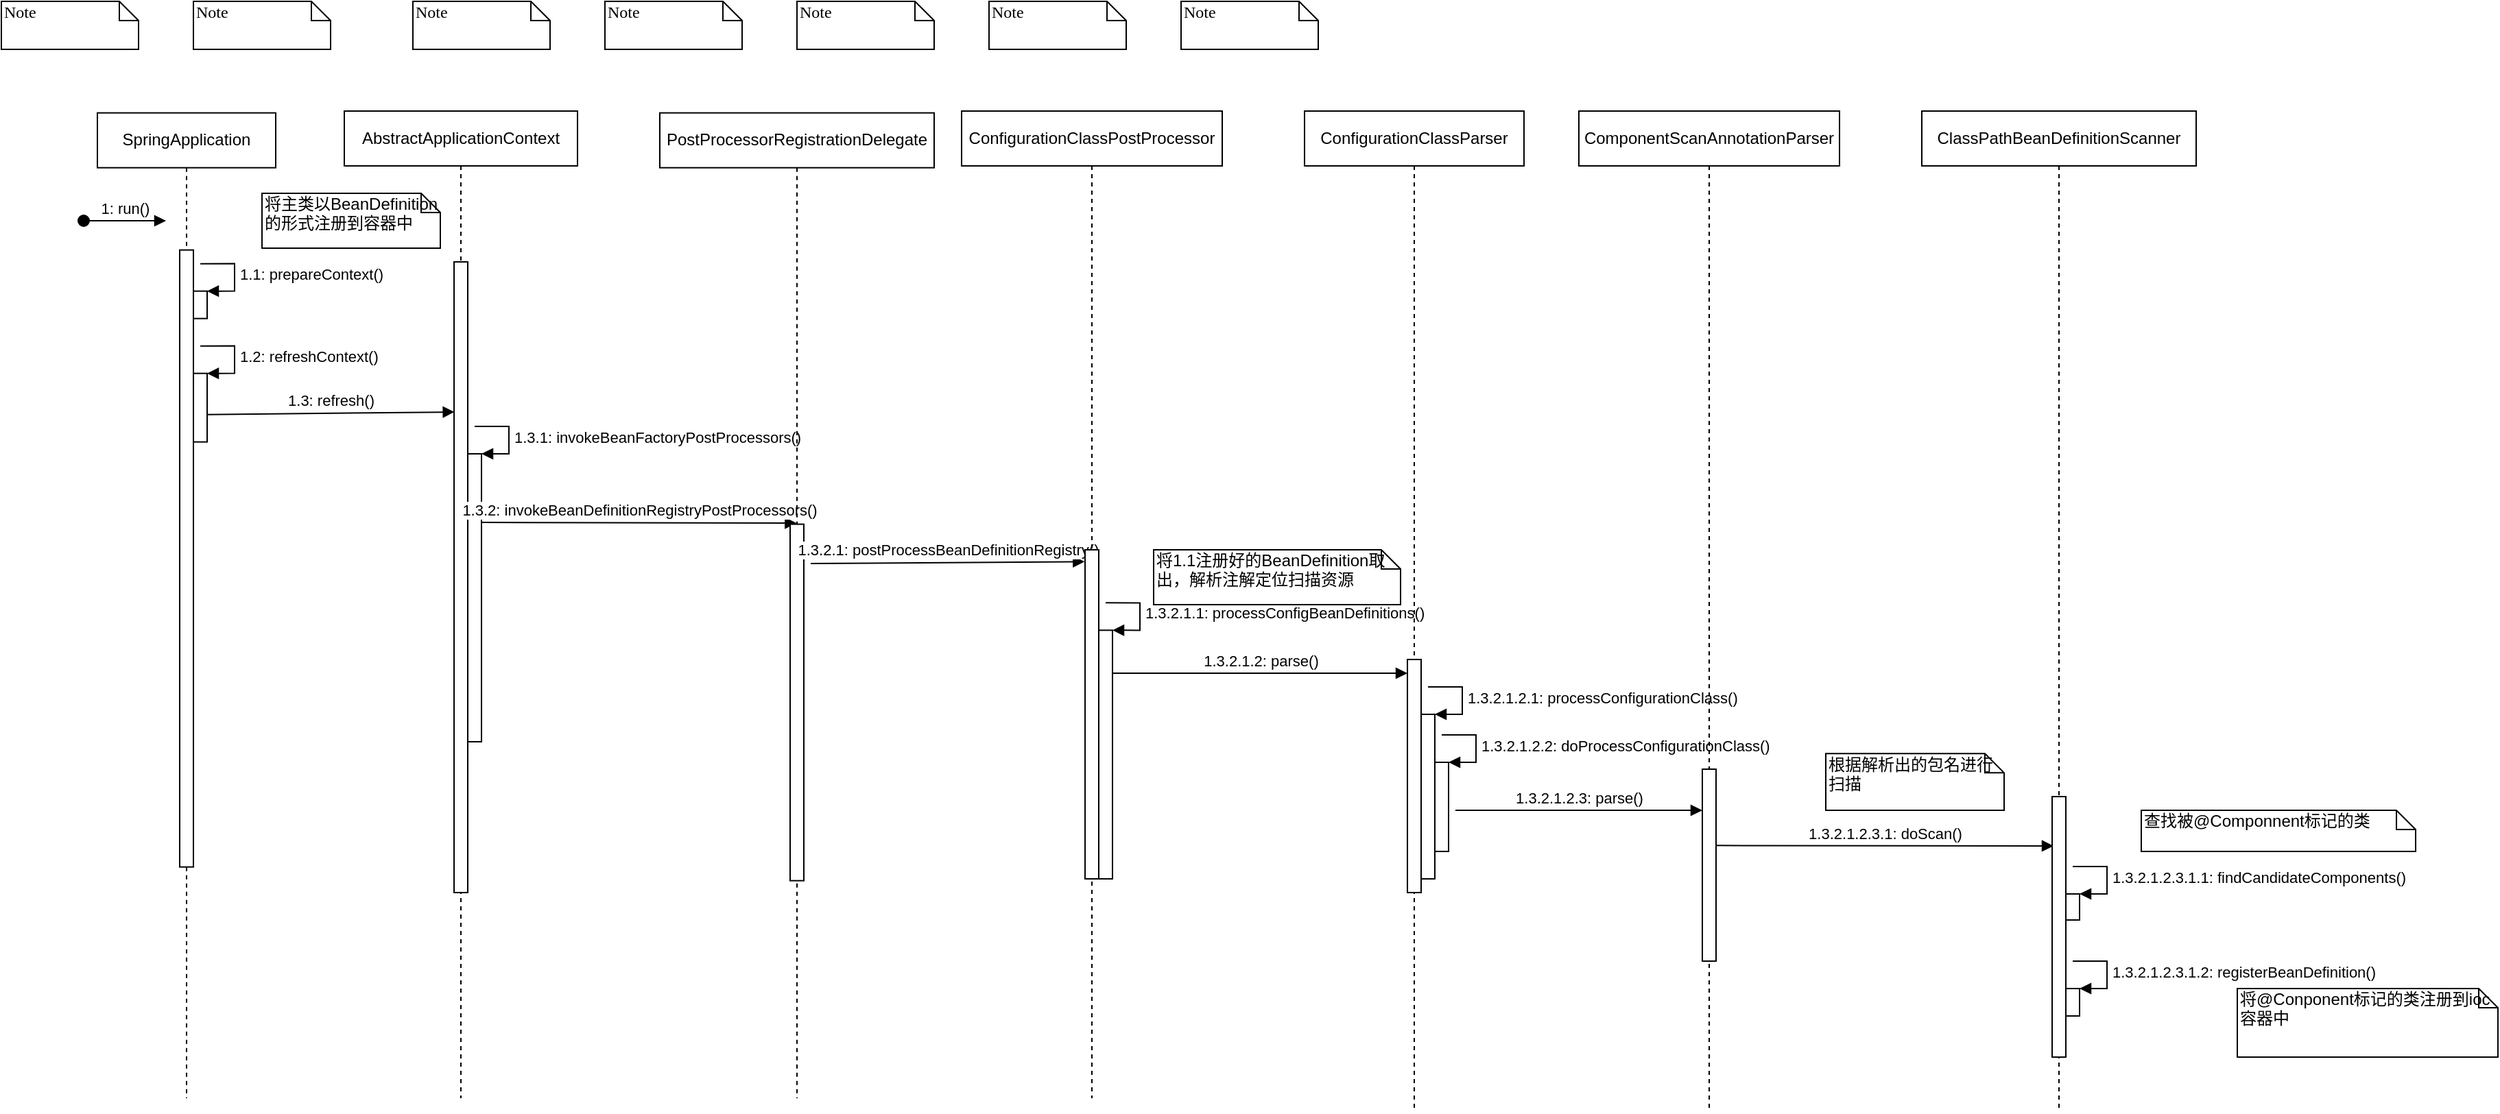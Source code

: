 <mxfile version="12.5.1" type="github" pages="7"><diagram name="IOC容器初始化" id="13e1069c-82ec-6db2-03f1-153e76fe0fe0"><mxGraphModel dx="1563" dy="800" grid="1" gridSize="10" guides="1" tooltips="1" connect="1" arrows="1" fold="1" page="1" pageScale="1" pageWidth="1100" pageHeight="850" background="#ffffff" math="0" shadow="0"><root><mxCell id="0"/><mxCell id="1" parent="0"/><mxCell id="7baba1c4bc27f4b0-40" value="Note" style="shape=note;whiteSpace=wrap;html=1;size=14;verticalAlign=top;align=left;spacingTop=-6;rounded=0;shadow=0;comic=0;labelBackgroundColor=none;strokeWidth=1;fontFamily=Verdana;fontSize=12" parent="1" vertex="1"><mxGeometry x="100" y="30" width="100" height="35" as="geometry"/></mxCell><mxCell id="7baba1c4bc27f4b0-41" value="Note" style="shape=note;whiteSpace=wrap;html=1;size=14;verticalAlign=top;align=left;spacingTop=-6;rounded=0;shadow=0;comic=0;labelBackgroundColor=none;strokeWidth=1;fontFamily=Verdana;fontSize=12" parent="1" vertex="1"><mxGeometry x="240" y="30" width="100" height="35" as="geometry"/></mxCell><mxCell id="7baba1c4bc27f4b0-42" value="Note" style="shape=note;whiteSpace=wrap;html=1;size=14;verticalAlign=top;align=left;spacingTop=-6;rounded=0;shadow=0;comic=0;labelBackgroundColor=none;strokeWidth=1;fontFamily=Verdana;fontSize=12" parent="1" vertex="1"><mxGeometry x="400" y="30" width="100" height="35" as="geometry"/></mxCell><mxCell id="7baba1c4bc27f4b0-43" value="Note" style="shape=note;whiteSpace=wrap;html=1;size=14;verticalAlign=top;align=left;spacingTop=-6;rounded=0;shadow=0;comic=0;labelBackgroundColor=none;strokeWidth=1;fontFamily=Verdana;fontSize=12" parent="1" vertex="1"><mxGeometry x="540" y="30" width="100" height="35" as="geometry"/></mxCell><mxCell id="7baba1c4bc27f4b0-44" value="Note" style="shape=note;whiteSpace=wrap;html=1;size=14;verticalAlign=top;align=left;spacingTop=-6;rounded=0;shadow=0;comic=0;labelBackgroundColor=none;strokeWidth=1;fontFamily=Verdana;fontSize=12" parent="1" vertex="1"><mxGeometry x="680" y="30" width="100" height="35" as="geometry"/></mxCell><mxCell id="7baba1c4bc27f4b0-45" value="Note" style="shape=note;whiteSpace=wrap;html=1;size=14;verticalAlign=top;align=left;spacingTop=-6;rounded=0;shadow=0;comic=0;labelBackgroundColor=none;strokeWidth=1;fontFamily=Verdana;fontSize=12" parent="1" vertex="1"><mxGeometry x="820" y="30" width="100" height="35" as="geometry"/></mxCell><mxCell id="7baba1c4bc27f4b0-46" value="Note" style="shape=note;whiteSpace=wrap;html=1;size=14;verticalAlign=top;align=left;spacingTop=-6;rounded=0;shadow=0;comic=0;labelBackgroundColor=none;strokeWidth=1;fontFamily=Verdana;fontSize=12" parent="1" vertex="1"><mxGeometry x="960" y="30" width="100" height="35" as="geometry"/></mxCell><mxCell id="MoTrxnmxbwG9GFHObeb4-1" value="SpringApplication" style="shape=umlLifeline;perimeter=lifelinePerimeter;whiteSpace=wrap;html=1;container=1;collapsible=0;recursiveResize=0;outlineConnect=0;" vertex="1" parent="1"><mxGeometry x="170" y="111.33" width="130" height="718.67" as="geometry"/></mxCell><mxCell id="MoTrxnmxbwG9GFHObeb4-6" value="" style="html=1;points=[];perimeter=orthogonalPerimeter;" vertex="1" parent="MoTrxnmxbwG9GFHObeb4-1"><mxGeometry x="60" y="100" width="10" height="450" as="geometry"/></mxCell><mxCell id="MoTrxnmxbwG9GFHObeb4-9" value="" style="html=1;points=[];perimeter=orthogonalPerimeter;" vertex="1" parent="MoTrxnmxbwG9GFHObeb4-1"><mxGeometry x="70" y="130" width="10" height="20" as="geometry"/></mxCell><mxCell id="MoTrxnmxbwG9GFHObeb4-10" value="1.1: prepareContext()" style="edgeStyle=orthogonalEdgeStyle;html=1;align=left;spacingLeft=2;endArrow=block;rounded=0;entryX=1;entryY=0;" edge="1" target="MoTrxnmxbwG9GFHObeb4-9" parent="MoTrxnmxbwG9GFHObeb4-1"><mxGeometry relative="1" as="geometry"><mxPoint x="75" y="110" as="sourcePoint"/><Array as="points"><mxPoint x="100" y="110"/></Array></mxGeometry></mxCell><mxCell id="MoTrxnmxbwG9GFHObeb4-12" value="" style="html=1;points=[];perimeter=orthogonalPerimeter;" vertex="1" parent="MoTrxnmxbwG9GFHObeb4-1"><mxGeometry x="70" y="190" width="10" height="50" as="geometry"/></mxCell><mxCell id="MoTrxnmxbwG9GFHObeb4-13" value="1.2: refreshContext()" style="edgeStyle=orthogonalEdgeStyle;html=1;align=left;spacingLeft=2;endArrow=block;rounded=0;entryX=1;entryY=0;" edge="1" target="MoTrxnmxbwG9GFHObeb4-12" parent="MoTrxnmxbwG9GFHObeb4-1"><mxGeometry relative="1" as="geometry"><mxPoint x="75" y="170" as="sourcePoint"/><Array as="points"><mxPoint x="100" y="170"/></Array></mxGeometry></mxCell><mxCell id="MoTrxnmxbwG9GFHObeb4-14" value="1.3: refresh()" style="html=1;verticalAlign=bottom;endArrow=block;entryX=0.033;entryY=0.238;entryDx=0;entryDy=0;entryPerimeter=0;" edge="1" parent="MoTrxnmxbwG9GFHObeb4-1" target="MoTrxnmxbwG9GFHObeb4-15"><mxGeometry width="80" relative="1" as="geometry"><mxPoint x="80" y="220" as="sourcePoint"/><mxPoint x="160" y="220" as="targetPoint"/></mxGeometry></mxCell><mxCell id="MoTrxnmxbwG9GFHObeb4-3" value="AbstractApplicationContext" style="shape=umlLifeline;perimeter=lifelinePerimeter;whiteSpace=wrap;html=1;container=1;collapsible=0;recursiveResize=0;outlineConnect=0;" vertex="1" parent="1"><mxGeometry x="350" y="110" width="170" height="720" as="geometry"/></mxCell><mxCell id="MoTrxnmxbwG9GFHObeb4-15" value="" style="html=1;points=[];perimeter=orthogonalPerimeter;" vertex="1" parent="MoTrxnmxbwG9GFHObeb4-3"><mxGeometry x="80" y="110" width="10" height="460" as="geometry"/></mxCell><mxCell id="MoTrxnmxbwG9GFHObeb4-17" value="" style="html=1;points=[];perimeter=orthogonalPerimeter;" vertex="1" parent="MoTrxnmxbwG9GFHObeb4-3"><mxGeometry x="90" y="250" width="10" height="210" as="geometry"/></mxCell><mxCell id="MoTrxnmxbwG9GFHObeb4-18" value="1.3.1: invokeBeanFactoryPostProcessors()" style="edgeStyle=orthogonalEdgeStyle;html=1;align=left;spacingLeft=2;endArrow=block;rounded=0;entryX=1;entryY=0;" edge="1" target="MoTrxnmxbwG9GFHObeb4-17" parent="MoTrxnmxbwG9GFHObeb4-3"><mxGeometry relative="1" as="geometry"><mxPoint x="95" y="230" as="sourcePoint"/><Array as="points"><mxPoint x="120" y="230"/></Array></mxGeometry></mxCell><mxCell id="MoTrxnmxbwG9GFHObeb4-20" value="1.3.2:&amp;nbsp;invokeBeanDefinitionRegistryPostProcessors()" style="html=1;verticalAlign=bottom;endArrow=block;entryX=0.467;entryY=-0.003;entryDx=0;entryDy=0;entryPerimeter=0;" edge="1" parent="MoTrxnmxbwG9GFHObeb4-3" target="MoTrxnmxbwG9GFHObeb4-21"><mxGeometry width="80" relative="1" as="geometry"><mxPoint x="100" y="300" as="sourcePoint"/><mxPoint x="180" y="300" as="targetPoint"/></mxGeometry></mxCell><mxCell id="MoTrxnmxbwG9GFHObeb4-11" value="将主类以BeanDefinition的形式注册到容器中" style="shape=note;whiteSpace=wrap;html=1;size=14;verticalAlign=top;align=left;spacingTop=-6;" vertex="1" parent="1"><mxGeometry x="290" y="170" width="130" height="40" as="geometry"/></mxCell><mxCell id="MoTrxnmxbwG9GFHObeb4-19" value="PostProcessorRegistrationDelegate" style="shape=umlLifeline;perimeter=lifelinePerimeter;whiteSpace=wrap;html=1;container=1;collapsible=0;recursiveResize=0;outlineConnect=0;" vertex="1" parent="1"><mxGeometry x="580" y="111.33" width="200" height="718.67" as="geometry"/></mxCell><mxCell id="MoTrxnmxbwG9GFHObeb4-21" value="" style="html=1;points=[];perimeter=orthogonalPerimeter;" vertex="1" parent="MoTrxnmxbwG9GFHObeb4-19"><mxGeometry x="95" y="300" width="10" height="260" as="geometry"/></mxCell><mxCell id="wkIiQB8ipPEZ020a9HLg-2" value="1.3.2.1:&amp;nbsp;postProcessBeanDefinitionRegistry()" style="html=1;verticalAlign=bottom;endArrow=block;entryX=-0.033;entryY=0.036;entryDx=0;entryDy=0;entryPerimeter=0;" edge="1" parent="MoTrxnmxbwG9GFHObeb4-19" target="wkIiQB8ipPEZ020a9HLg-1"><mxGeometry width="80" relative="1" as="geometry"><mxPoint x="110" y="328.67" as="sourcePoint"/><mxPoint x="190" y="328.67" as="targetPoint"/></mxGeometry></mxCell><mxCell id="MoTrxnmxbwG9GFHObeb4-22" value="ConfigurationClassPostProcessor" style="shape=umlLifeline;perimeter=lifelinePerimeter;whiteSpace=wrap;html=1;container=1;collapsible=0;recursiveResize=0;outlineConnect=0;" vertex="1" parent="1"><mxGeometry x="800" y="110" width="190" height="720" as="geometry"/></mxCell><mxCell id="wkIiQB8ipPEZ020a9HLg-1" value="" style="html=1;points=[];perimeter=orthogonalPerimeter;" vertex="1" parent="MoTrxnmxbwG9GFHObeb4-22"><mxGeometry x="90" y="320" width="10" height="240" as="geometry"/></mxCell><mxCell id="wkIiQB8ipPEZ020a9HLg-3" value="" style="html=1;points=[];perimeter=orthogonalPerimeter;" vertex="1" parent="MoTrxnmxbwG9GFHObeb4-22"><mxGeometry x="100" y="378.67" width="10" height="181.33" as="geometry"/></mxCell><mxCell id="wkIiQB8ipPEZ020a9HLg-4" value="1.3.2.1.1:&amp;nbsp;processConfigBeanDefinitions()" style="edgeStyle=orthogonalEdgeStyle;html=1;align=left;spacingLeft=2;endArrow=block;rounded=0;entryX=1;entryY=0;" edge="1" target="wkIiQB8ipPEZ020a9HLg-3" parent="MoTrxnmxbwG9GFHObeb4-22"><mxGeometry relative="1" as="geometry"><mxPoint x="105" y="358.67" as="sourcePoint"/><Array as="points"><mxPoint x="130" y="358.67"/></Array></mxGeometry></mxCell><mxCell id="wkIiQB8ipPEZ020a9HLg-9" value="1.3.2.1.2: parse()" style="html=1;verticalAlign=bottom;endArrow=block;" edge="1" parent="MoTrxnmxbwG9GFHObeb4-22" target="wkIiQB8ipPEZ020a9HLg-8"><mxGeometry width="80" relative="1" as="geometry"><mxPoint x="110" y="410" as="sourcePoint"/><mxPoint x="190" y="410" as="targetPoint"/></mxGeometry></mxCell><mxCell id="wkIiQB8ipPEZ020a9HLg-5" value="将1.1注册好的BeanDefinition取出，解析注解定位扫描资源" style="shape=note;whiteSpace=wrap;html=1;size=14;verticalAlign=top;align=left;spacingTop=-6;" vertex="1" parent="1"><mxGeometry x="940" y="430" width="180" height="40" as="geometry"/></mxCell><mxCell id="wkIiQB8ipPEZ020a9HLg-6" value="ConfigurationClassParser" style="shape=umlLifeline;perimeter=lifelinePerimeter;whiteSpace=wrap;html=1;container=1;collapsible=0;recursiveResize=0;outlineConnect=0;" vertex="1" parent="1"><mxGeometry x="1050" y="110" width="160" height="730" as="geometry"/></mxCell><mxCell id="wkIiQB8ipPEZ020a9HLg-8" value="" style="html=1;points=[];perimeter=orthogonalPerimeter;" vertex="1" parent="wkIiQB8ipPEZ020a9HLg-6"><mxGeometry x="75" y="400" width="10" height="170" as="geometry"/></mxCell><mxCell id="wkIiQB8ipPEZ020a9HLg-10" value="" style="html=1;points=[];perimeter=orthogonalPerimeter;" vertex="1" parent="wkIiQB8ipPEZ020a9HLg-6"><mxGeometry x="85" y="440" width="10" height="120" as="geometry"/></mxCell><mxCell id="wkIiQB8ipPEZ020a9HLg-11" value="1.3.2.1.2.1: processConfigurationClass()" style="edgeStyle=orthogonalEdgeStyle;html=1;align=left;spacingLeft=2;endArrow=block;rounded=0;entryX=1;entryY=0;" edge="1" target="wkIiQB8ipPEZ020a9HLg-10" parent="wkIiQB8ipPEZ020a9HLg-6"><mxGeometry relative="1" as="geometry"><mxPoint x="90" y="420" as="sourcePoint"/><Array as="points"><mxPoint x="115" y="420"/></Array></mxGeometry></mxCell><mxCell id="wkIiQB8ipPEZ020a9HLg-12" value="" style="html=1;points=[];perimeter=orthogonalPerimeter;" vertex="1" parent="wkIiQB8ipPEZ020a9HLg-6"><mxGeometry x="95" y="475" width="10" height="65" as="geometry"/></mxCell><mxCell id="wkIiQB8ipPEZ020a9HLg-13" value="1.3.2.1.2.2: doProcessConfigurationClass()" style="edgeStyle=orthogonalEdgeStyle;html=1;align=left;spacingLeft=2;endArrow=block;rounded=0;entryX=1;entryY=0;" edge="1" target="wkIiQB8ipPEZ020a9HLg-12" parent="wkIiQB8ipPEZ020a9HLg-6"><mxGeometry relative="1" as="geometry"><mxPoint x="100" y="455" as="sourcePoint"/><Array as="points"><mxPoint x="125" y="455"/></Array></mxGeometry></mxCell><mxCell id="wkIiQB8ipPEZ020a9HLg-17" value="1.3.2.1.2.3: parse()" style="html=1;verticalAlign=bottom;endArrow=block;" edge="1" parent="wkIiQB8ipPEZ020a9HLg-6" target="wkIiQB8ipPEZ020a9HLg-16"><mxGeometry width="80" relative="1" as="geometry"><mxPoint x="110" y="510" as="sourcePoint"/><mxPoint x="190" y="510" as="targetPoint"/></mxGeometry></mxCell><mxCell id="wkIiQB8ipPEZ020a9HLg-14" value="ComponentScanAnnotationParser" style="shape=umlLifeline;perimeter=lifelinePerimeter;whiteSpace=wrap;html=1;container=1;collapsible=0;recursiveResize=0;outlineConnect=0;" vertex="1" parent="1"><mxGeometry x="1250" y="110" width="190" height="730" as="geometry"/></mxCell><mxCell id="wkIiQB8ipPEZ020a9HLg-16" value="" style="html=1;points=[];perimeter=orthogonalPerimeter;" vertex="1" parent="wkIiQB8ipPEZ020a9HLg-14"><mxGeometry x="90" y="480" width="10" height="140" as="geometry"/></mxCell><mxCell id="wkIiQB8ipPEZ020a9HLg-22" value="1.3.2.1.2.3.1: doScan()" style="html=1;verticalAlign=bottom;endArrow=block;" edge="1" parent="wkIiQB8ipPEZ020a9HLg-14"><mxGeometry width="80" relative="1" as="geometry"><mxPoint x="100" y="535.67" as="sourcePoint"/><mxPoint x="346" y="536" as="targetPoint"/></mxGeometry></mxCell><mxCell id="wkIiQB8ipPEZ020a9HLg-23" value="根据解析出的包名进行扫描" style="shape=note;whiteSpace=wrap;html=1;size=14;verticalAlign=top;align=left;spacingTop=-6;" vertex="1" parent="wkIiQB8ipPEZ020a9HLg-14"><mxGeometry x="180" y="468.67" width="130" height="41.33" as="geometry"/></mxCell><mxCell id="wkIiQB8ipPEZ020a9HLg-18" value="1: run()" style="html=1;verticalAlign=bottom;startArrow=oval;startFill=1;endArrow=block;startSize=8;" edge="1" parent="1"><mxGeometry width="60" relative="1" as="geometry"><mxPoint x="160" y="190" as="sourcePoint"/><mxPoint x="220" y="190" as="targetPoint"/></mxGeometry></mxCell><mxCell id="wkIiQB8ipPEZ020a9HLg-19" value="ClassPathBeanDefinitionScanner" style="shape=umlLifeline;perimeter=lifelinePerimeter;whiteSpace=wrap;html=1;container=1;collapsible=0;recursiveResize=0;outlineConnect=0;" vertex="1" parent="1"><mxGeometry x="1500" y="110" width="200" height="730" as="geometry"/></mxCell><mxCell id="wkIiQB8ipPEZ020a9HLg-20" value="" style="html=1;points=[];perimeter=orthogonalPerimeter;" vertex="1" parent="wkIiQB8ipPEZ020a9HLg-19"><mxGeometry x="95" y="500" width="10" height="190" as="geometry"/></mxCell><mxCell id="wkIiQB8ipPEZ020a9HLg-24" value="" style="html=1;points=[];perimeter=orthogonalPerimeter;" vertex="1" parent="wkIiQB8ipPEZ020a9HLg-19"><mxGeometry x="105" y="571" width="10" height="19" as="geometry"/></mxCell><mxCell id="wkIiQB8ipPEZ020a9HLg-25" value="1.3.2.1.2.3.1.1:&amp;nbsp;findCandidateComponents()" style="edgeStyle=orthogonalEdgeStyle;html=1;align=left;spacingLeft=2;endArrow=block;rounded=0;entryX=1;entryY=0;" edge="1" target="wkIiQB8ipPEZ020a9HLg-24" parent="wkIiQB8ipPEZ020a9HLg-19"><mxGeometry relative="1" as="geometry"><mxPoint x="110" y="551" as="sourcePoint"/><Array as="points"><mxPoint x="135" y="551"/></Array></mxGeometry></mxCell><mxCell id="wkIiQB8ipPEZ020a9HLg-26" value="" style="html=1;points=[];perimeter=orthogonalPerimeter;" vertex="1" parent="wkIiQB8ipPEZ020a9HLg-19"><mxGeometry x="105" y="640" width="10" height="20" as="geometry"/></mxCell><mxCell id="wkIiQB8ipPEZ020a9HLg-27" value="1.3.2.1.2.3.1.2:&amp;nbsp;registerBeanDefinition()" style="edgeStyle=orthogonalEdgeStyle;html=1;align=left;spacingLeft=2;endArrow=block;rounded=0;entryX=1;entryY=0;" edge="1" target="wkIiQB8ipPEZ020a9HLg-26" parent="wkIiQB8ipPEZ020a9HLg-19"><mxGeometry relative="1" as="geometry"><mxPoint x="110" y="620" as="sourcePoint"/><Array as="points"><mxPoint x="135" y="620"/></Array></mxGeometry></mxCell><mxCell id="wkIiQB8ipPEZ020a9HLg-28" value="查找被@Componnent标记的类" style="shape=note;whiteSpace=wrap;html=1;size=14;verticalAlign=top;align=left;spacingTop=-6;" vertex="1" parent="1"><mxGeometry x="1660" y="620" width="200" height="30" as="geometry"/></mxCell><mxCell id="wkIiQB8ipPEZ020a9HLg-29" value="将@Conponent标记的类注册到ioc容器中" style="shape=note;whiteSpace=wrap;html=1;size=14;verticalAlign=top;align=left;spacingTop=-6;" vertex="1" parent="1"><mxGeometry x="1730" y="750" width="190" height="50" as="geometry"/></mxCell></root></mxGraphModel></diagram><diagram id="pTRwtW5UTe9jau_18zgp" name="主类注册到ioc"><mxGraphModel dx="1674" dy="857" grid="1" gridSize="10" guides="1" tooltips="1" connect="1" arrows="1" fold="1" page="1" pageScale="1" pageWidth="827" pageHeight="1169" math="0" shadow="0"><root><mxCell id="OoUxfsErfTgzkAeD5gyW-0"/><mxCell id="OoUxfsErfTgzkAeD5gyW-1" parent="OoUxfsErfTgzkAeD5gyW-0"/><mxCell id="9Y7NSSjol1kbefVI-1dW-0" value="SpringApplication" style="shape=umlLifeline;perimeter=lifelinePerimeter;whiteSpace=wrap;html=1;container=1;collapsible=0;recursiveResize=0;outlineConnect=0;" vertex="1" parent="OoUxfsErfTgzkAeD5gyW-1"><mxGeometry x="70" y="120" width="120" height="520" as="geometry"/></mxCell><mxCell id="9Y7NSSjol1kbefVI-1dW-2" value="" style="html=1;points=[];perimeter=orthogonalPerimeter;" vertex="1" parent="9Y7NSSjol1kbefVI-1dW-0"><mxGeometry x="55" y="100" width="10" height="350" as="geometry"/></mxCell><mxCell id="9Y7NSSjol1kbefVI-1dW-3" value="" style="html=1;points=[];perimeter=orthogonalPerimeter;" vertex="1" parent="9Y7NSSjol1kbefVI-1dW-0"><mxGeometry x="65" y="140" width="10" height="80" as="geometry"/></mxCell><mxCell id="9Y7NSSjol1kbefVI-1dW-4" value="1.1: load()" style="edgeStyle=orthogonalEdgeStyle;html=1;align=left;spacingLeft=2;endArrow=block;rounded=0;entryX=1;entryY=0;" edge="1" target="9Y7NSSjol1kbefVI-1dW-3" parent="9Y7NSSjol1kbefVI-1dW-0"><mxGeometry relative="1" as="geometry"><mxPoint x="70" y="120" as="sourcePoint"/><Array as="points"><mxPoint x="95" y="120"/></Array></mxGeometry></mxCell><mxCell id="9Y7NSSjol1kbefVI-1dW-7" value="1.2: load()" style="html=1;verticalAlign=bottom;endArrow=block;" edge="1" parent="9Y7NSSjol1kbefVI-1dW-0" target="9Y7NSSjol1kbefVI-1dW-6"><mxGeometry width="80" relative="1" as="geometry"><mxPoint x="80" y="180" as="sourcePoint"/><mxPoint x="160" y="180" as="targetPoint"/></mxGeometry></mxCell><mxCell id="9Y7NSSjol1kbefVI-1dW-1" value="1: prepareContext()" style="html=1;verticalAlign=bottom;startArrow=circle;startFill=1;endArrow=open;startSize=6;endSize=8;" edge="1" parent="OoUxfsErfTgzkAeD5gyW-1"><mxGeometry x="0.091" y="10" width="80" relative="1" as="geometry"><mxPoint x="20" y="220" as="sourcePoint"/><mxPoint x="130" y="220" as="targetPoint"/><mxPoint as="offset"/></mxGeometry></mxCell><mxCell id="9Y7NSSjol1kbefVI-1dW-5" value="BeanDefinitionLoader" style="shape=umlLifeline;perimeter=lifelinePerimeter;whiteSpace=wrap;html=1;container=1;collapsible=0;recursiveResize=0;outlineConnect=0;" vertex="1" parent="OoUxfsErfTgzkAeD5gyW-1"><mxGeometry x="220" y="120" width="120" height="520" as="geometry"/></mxCell><mxCell id="9Y7NSSjol1kbefVI-1dW-6" value="" style="html=1;points=[];perimeter=orthogonalPerimeter;" vertex="1" parent="9Y7NSSjol1kbefVI-1dW-5"><mxGeometry x="55" y="160" width="10" height="270" as="geometry"/></mxCell><mxCell id="9Y7NSSjol1kbefVI-1dW-8" value="" style="html=1;points=[];perimeter=orthogonalPerimeter;" vertex="1" parent="9Y7NSSjol1kbefVI-1dW-5"><mxGeometry x="65" y="210" width="10" height="150" as="geometry"/></mxCell><mxCell id="9Y7NSSjol1kbefVI-1dW-9" value="1.2.1: load(Class)" style="edgeStyle=orthogonalEdgeStyle;html=1;align=left;spacingLeft=2;endArrow=block;rounded=0;entryX=1;entryY=0;" edge="1" target="9Y7NSSjol1kbefVI-1dW-8" parent="9Y7NSSjol1kbefVI-1dW-5"><mxGeometry relative="1" as="geometry"><mxPoint x="70" y="190" as="sourcePoint"/><Array as="points"><mxPoint x="95" y="190"/></Array></mxGeometry></mxCell><mxCell id="9Y7NSSjol1kbefVI-1dW-10" value="" style="html=1;points=[];perimeter=orthogonalPerimeter;" vertex="1" parent="9Y7NSSjol1kbefVI-1dW-5"><mxGeometry x="75" y="250" width="10" height="20" as="geometry"/></mxCell><mxCell id="9Y7NSSjol1kbefVI-1dW-11" value="1.2.2: isConponent()" style="edgeStyle=orthogonalEdgeStyle;html=1;align=left;spacingLeft=2;endArrow=block;rounded=0;entryX=1;entryY=0;" edge="1" target="9Y7NSSjol1kbefVI-1dW-10" parent="9Y7NSSjol1kbefVI-1dW-5"><mxGeometry relative="1" as="geometry"><mxPoint x="80" y="230" as="sourcePoint"/><Array as="points"><mxPoint x="105" y="230"/></Array></mxGeometry></mxCell><mxCell id="9Y7NSSjol1kbefVI-1dW-14" value="1.2.3: register()" style="html=1;verticalAlign=bottom;endArrow=block;entryX=0.5;entryY=0.2;entryDx=0;entryDy=0;entryPerimeter=0;" edge="1" parent="9Y7NSSjol1kbefVI-1dW-5" target="9Y7NSSjol1kbefVI-1dW-13"><mxGeometry width="80" relative="1" as="geometry"><mxPoint x="80" y="310" as="sourcePoint"/><mxPoint x="160" y="310" as="targetPoint"/></mxGeometry></mxCell><mxCell id="9Y7NSSjol1kbefVI-1dW-12" value="AnnotatedBeanDefinitionReader" style="shape=umlLifeline;perimeter=lifelinePerimeter;whiteSpace=wrap;html=1;container=1;collapsible=0;recursiveResize=0;outlineConnect=0;" vertex="1" parent="OoUxfsErfTgzkAeD5gyW-1"><mxGeometry x="380" y="120" width="180" height="520" as="geometry"/></mxCell><mxCell id="9Y7NSSjol1kbefVI-1dW-13" value="" style="html=1;points=[];perimeter=orthogonalPerimeter;" vertex="1" parent="9Y7NSSjol1kbefVI-1dW-12"><mxGeometry x="85" y="280" width="10" height="150" as="geometry"/></mxCell><mxCell id="9Y7NSSjol1kbefVI-1dW-15" value="" style="html=1;points=[];perimeter=orthogonalPerimeter;" vertex="1" parent="9Y7NSSjol1kbefVI-1dW-12"><mxGeometry x="95" y="345" width="10" height="85" as="geometry"/></mxCell><mxCell id="9Y7NSSjol1kbefVI-1dW-16" value="1.2.3.1: registerBean()" style="edgeStyle=orthogonalEdgeStyle;html=1;align=left;spacingLeft=2;endArrow=block;rounded=0;entryX=1;entryY=0;" edge="1" target="9Y7NSSjol1kbefVI-1dW-15" parent="9Y7NSSjol1kbefVI-1dW-12"><mxGeometry relative="1" as="geometry"><mxPoint x="100" y="325" as="sourcePoint"/><Array as="points"><mxPoint x="125" y="325"/></Array></mxGeometry></mxCell><mxCell id="9Y7NSSjol1kbefVI-1dW-17" value="" style="html=1;points=[];perimeter=orthogonalPerimeter;" vertex="1" parent="9Y7NSSjol1kbefVI-1dW-12"><mxGeometry x="105" y="390" width="10" height="40" as="geometry"/></mxCell><mxCell id="9Y7NSSjol1kbefVI-1dW-18" value="1.2.3.2: doRegisterBean()" style="edgeStyle=orthogonalEdgeStyle;html=1;align=left;spacingLeft=2;endArrow=block;rounded=0;entryX=1;entryY=0;" edge="1" target="9Y7NSSjol1kbefVI-1dW-17" parent="9Y7NSSjol1kbefVI-1dW-12"><mxGeometry relative="1" as="geometry"><mxPoint x="110" y="370" as="sourcePoint"/><Array as="points"><mxPoint x="135" y="370"/></Array></mxGeometry></mxCell><mxCell id="9Y7NSSjol1kbefVI-1dW-21" value="1.2.3.3:&amp;nbsp;registerBeanDefinition()" style="html=1;verticalAlign=bottom;endArrow=block;" edge="1" parent="9Y7NSSjol1kbefVI-1dW-12" target="9Y7NSSjol1kbefVI-1dW-20"><mxGeometry width="80" relative="1" as="geometry"><mxPoint x="120" y="420" as="sourcePoint"/><mxPoint x="200" y="420" as="targetPoint"/></mxGeometry></mxCell><mxCell id="9Y7NSSjol1kbefVI-1dW-33" value="" style="endArrow=none;dashed=1;html=1;" edge="1" parent="9Y7NSSjol1kbefVI-1dW-12"><mxGeometry width="50" height="50" relative="1" as="geometry"><mxPoint x="60" y="240" as="sourcePoint"/><mxPoint x="140" y="210" as="targetPoint"/></mxGeometry></mxCell><mxCell id="9Y7NSSjol1kbefVI-1dW-19" value="BeanDefinitionReaderUtils" style="shape=umlLifeline;perimeter=lifelinePerimeter;whiteSpace=wrap;html=1;container=1;collapsible=0;recursiveResize=0;outlineConnect=0;" vertex="1" parent="OoUxfsErfTgzkAeD5gyW-1"><mxGeometry x="590" y="120" width="150" height="520" as="geometry"/></mxCell><mxCell id="9Y7NSSjol1kbefVI-1dW-20" value="" style="html=1;points=[];perimeter=orthogonalPerimeter;" vertex="1" parent="9Y7NSSjol1kbefVI-1dW-19"><mxGeometry x="70" y="410" width="10" height="80" as="geometry"/></mxCell><mxCell id="9Y7NSSjol1kbefVI-1dW-26" value="1.2.3.3.1: registerBeanDefinition()" style="html=1;verticalAlign=bottom;endArrow=block;" edge="1" parent="9Y7NSSjol1kbefVI-1dW-19" target="9Y7NSSjol1kbefVI-1dW-25"><mxGeometry width="80" relative="1" as="geometry"><mxPoint x="80" y="440" as="sourcePoint"/><mxPoint x="160" y="440" as="targetPoint"/></mxGeometry></mxCell><mxCell id="9Y7NSSjol1kbefVI-1dW-22" value="GenericApplicationContext" style="shape=umlLifeline;perimeter=lifelinePerimeter;whiteSpace=wrap;html=1;container=1;collapsible=0;recursiveResize=0;outlineConnect=0;" vertex="1" parent="OoUxfsErfTgzkAeD5gyW-1"><mxGeometry x="760" y="120" width="150" height="520" as="geometry"/></mxCell><mxCell id="9Y7NSSjol1kbefVI-1dW-25" value="" style="html=1;points=[];perimeter=orthogonalPerimeter;" vertex="1" parent="9Y7NSSjol1kbefVI-1dW-22"><mxGeometry x="70" y="430" width="10" height="80" as="geometry"/></mxCell><mxCell id="9Y7NSSjol1kbefVI-1dW-30" value="1.2.3.3.1.1: registerBeanDefinition()" style="html=1;verticalAlign=bottom;endArrow=block;" edge="1" parent="9Y7NSSjol1kbefVI-1dW-22" target="9Y7NSSjol1kbefVI-1dW-27"><mxGeometry width="80" relative="1" as="geometry"><mxPoint x="80" y="460" as="sourcePoint"/><mxPoint x="160" y="460" as="targetPoint"/></mxGeometry></mxCell><mxCell id="9Y7NSSjol1kbefVI-1dW-27" value="DefaultListableBeanFactory" style="shape=umlLifeline;perimeter=lifelinePerimeter;whiteSpace=wrap;html=1;container=1;collapsible=0;recursiveResize=0;outlineConnect=0;" vertex="1" parent="OoUxfsErfTgzkAeD5gyW-1"><mxGeometry x="930" y="120" width="160" height="530" as="geometry"/></mxCell><mxCell id="9Y7NSSjol1kbefVI-1dW-29" value="" style="html=1;points=[];perimeter=orthogonalPerimeter;" vertex="1" parent="9Y7NSSjol1kbefVI-1dW-27"><mxGeometry x="75" y="460" width="10" height="50" as="geometry"/></mxCell><mxCell id="9Y7NSSjol1kbefVI-1dW-32" value="判断是否被@Component注解标记" style="shape=note;whiteSpace=wrap;html=1;size=14;verticalAlign=top;align=left;spacingTop=-6;" vertex="1" parent="OoUxfsErfTgzkAeD5gyW-1"><mxGeometry x="520" y="310" width="130" height="40" as="geometry"/></mxCell><mxCell id="9Y7NSSjol1kbefVI-1dW-34" value="将启动类以BeanDefinition的形式注册到ioc容器中(其实是放在map中)" style="shape=note;whiteSpace=wrap;html=1;size=14;verticalAlign=top;align=left;spacingTop=-6;" vertex="1" parent="OoUxfsErfTgzkAeD5gyW-1"><mxGeometry x="860" y="440" width="140" height="60" as="geometry"/></mxCell><mxCell id="9Y7NSSjol1kbefVI-1dW-35" value="" style="endArrow=none;dashed=1;html=1;entryX=0.5;entryY=1;entryDx=0;entryDy=0;entryPerimeter=0;" edge="1" parent="OoUxfsErfTgzkAeD5gyW-1" target="9Y7NSSjol1kbefVI-1dW-34"><mxGeometry width="50" height="50" relative="1" as="geometry"><mxPoint x="990" y="550" as="sourcePoint"/><mxPoint x="980" y="490" as="targetPoint"/></mxGeometry></mxCell></root></mxGraphModel></diagram><diagram id="lssBvHagEE6gMhE1POCa" name="查找BeanDefinition过程"><mxGraphModel dx="1674" dy="857" grid="1" gridSize="10" guides="1" tooltips="1" connect="1" arrows="1" fold="1" page="1" pageScale="1" pageWidth="827" pageHeight="1169" math="0" shadow="0"><root><mxCell id="gbKWpXVeT0_h-guMfasp-0"/><mxCell id="gbKWpXVeT0_h-guMfasp-1" parent="gbKWpXVeT0_h-guMfasp-0"/><mxCell id="gbKWpXVeT0_h-guMfasp-2" value="ClassPathBeanDefinitionScanner" style="shape=umlLifeline;perimeter=lifelinePerimeter;whiteSpace=wrap;html=1;container=1;collapsible=0;recursiveResize=0;outlineConnect=0;" vertex="1" parent="gbKWpXVeT0_h-guMfasp-1"><mxGeometry x="80" y="40" width="190" height="560" as="geometry"/></mxCell><mxCell id="X3Es_tvQZOAJV4meaUOl-0" value="1: doScan()" style="html=1;verticalAlign=bottom;startArrow=circle;startFill=1;endArrow=open;startSize=6;endSize=8;" edge="1" parent="gbKWpXVeT0_h-guMfasp-2"><mxGeometry width="80" relative="1" as="geometry"><mxPoint y="100" as="sourcePoint"/><mxPoint x="80" y="100" as="targetPoint"/></mxGeometry></mxCell><mxCell id="X3Es_tvQZOAJV4meaUOl-2" value="" style="html=1;points=[];perimeter=orthogonalPerimeter;" vertex="1" parent="gbKWpXVeT0_h-guMfasp-2"><mxGeometry x="90" y="110" width="10" height="190" as="geometry"/></mxCell><mxCell id="X3Es_tvQZOAJV4meaUOl-4" value="1.1:&amp;nbsp;findCandidateComponents()" style="html=1;verticalAlign=bottom;endArrow=block;" edge="1" parent="gbKWpXVeT0_h-guMfasp-2" target="X3Es_tvQZOAJV4meaUOl-3"><mxGeometry width="80" relative="1" as="geometry"><mxPoint x="100" y="130" as="sourcePoint"/><mxPoint x="180" y="130" as="targetPoint"/></mxGeometry></mxCell><mxCell id="X3Es_tvQZOAJV4meaUOl-1" value="ClassPathScanningCandidateComponentProvider" style="shape=umlLifeline;perimeter=lifelinePerimeter;whiteSpace=wrap;html=1;container=1;collapsible=0;recursiveResize=0;outlineConnect=0;" vertex="1" parent="gbKWpXVeT0_h-guMfasp-1"><mxGeometry x="298.33" y="40" width="271.67" height="560" as="geometry"/></mxCell><mxCell id="X3Es_tvQZOAJV4meaUOl-3" value="" style="html=1;points=[];perimeter=orthogonalPerimeter;" vertex="1" parent="X3Es_tvQZOAJV4meaUOl-1"><mxGeometry x="130.83" y="120" width="10" height="400" as="geometry"/></mxCell><mxCell id="X3Es_tvQZOAJV4meaUOl-5" value="" style="html=1;points=[];perimeter=orthogonalPerimeter;" vertex="1" parent="X3Es_tvQZOAJV4meaUOl-1"><mxGeometry x="140.67" y="170" width="10" height="320" as="geometry"/></mxCell><mxCell id="X3Es_tvQZOAJV4meaUOl-6" value="1.1.1:&amp;nbsp;scanCandidateComponents()" style="edgeStyle=orthogonalEdgeStyle;html=1;align=left;spacingLeft=2;endArrow=block;rounded=0;entryX=1;entryY=0;" edge="1" target="X3Es_tvQZOAJV4meaUOl-5" parent="X3Es_tvQZOAJV4meaUOl-1"><mxGeometry relative="1" as="geometry"><mxPoint x="145.67" y="150" as="sourcePoint"/><Array as="points"><mxPoint x="170.67" y="150"/></Array></mxGeometry></mxCell><mxCell id="X3Es_tvQZOAJV4meaUOl-8" value="" style="html=1;points=[];perimeter=orthogonalPerimeter;" vertex="1" parent="X3Es_tvQZOAJV4meaUOl-1"><mxGeometry x="150.67" y="270" width="10" height="30" as="geometry"/></mxCell><mxCell id="X3Es_tvQZOAJV4meaUOl-9" value="1.1.2:&amp;nbsp;isCandidateComponent(MetadataReader)" style="edgeStyle=orthogonalEdgeStyle;html=1;align=left;spacingLeft=2;endArrow=block;rounded=0;entryX=1;entryY=0;" edge="1" target="X3Es_tvQZOAJV4meaUOl-8" parent="X3Es_tvQZOAJV4meaUOl-1"><mxGeometry relative="1" as="geometry"><mxPoint x="155.67" y="240" as="sourcePoint"/><Array as="points"><mxPoint x="156" y="240"/><mxPoint x="181" y="240"/><mxPoint x="181" y="271"/></Array></mxGeometry></mxCell><mxCell id="X3Es_tvQZOAJV4meaUOl-13" value="" style="html=1;points=[];perimeter=orthogonalPerimeter;" vertex="1" parent="X3Es_tvQZOAJV4meaUOl-1"><mxGeometry x="150.67" y="360" width="10" height="40" as="geometry"/></mxCell><mxCell id="X3Es_tvQZOAJV4meaUOl-14" value="1.1.3:&amp;nbsp;isCandidateComponent(AnnotatedBeanDefinition)" style="edgeStyle=orthogonalEdgeStyle;html=1;align=left;spacingLeft=2;endArrow=block;rounded=0;entryX=1;entryY=0;" edge="1" target="X3Es_tvQZOAJV4meaUOl-13" parent="X3Es_tvQZOAJV4meaUOl-1"><mxGeometry relative="1" as="geometry"><mxPoint x="155.67" y="340" as="sourcePoint"/><Array as="points"><mxPoint x="180.67" y="340"/></Array></mxGeometry></mxCell><mxCell id="X3Es_tvQZOAJV4meaUOl-7" value="根据@ComponentScan指定的扫描路径，拼装成以下格式：&lt;br&gt;classpath*:com/demo/**/*.class，将该路径下的所有类载入，封装成Resource" style="shape=note;whiteSpace=wrap;html=1;size=14;verticalAlign=top;align=left;spacingTop=-6;" vertex="1" parent="gbKWpXVeT0_h-guMfasp-1"><mxGeometry x="480" y="110" width="250" height="60" as="geometry"/></mxCell><mxCell id="X3Es_tvQZOAJV4meaUOl-10" value="" style="endArrow=none;dashed=1;html=1;" edge="1" parent="gbKWpXVeT0_h-guMfasp-1"><mxGeometry width="50" height="50" relative="1" as="geometry"><mxPoint x="640" y="190" as="sourcePoint"/><mxPoint x="710" y="170" as="targetPoint"/></mxGeometry></mxCell><mxCell id="X3Es_tvQZOAJV4meaUOl-11" value="判断是否被@Component或者@MangedBean标记" style="shape=note;whiteSpace=wrap;html=1;size=14;verticalAlign=top;align=left;spacingTop=-6;" vertex="1" parent="gbKWpXVeT0_h-guMfasp-1"><mxGeometry x="500" y="220" width="190" height="40" as="geometry"/></mxCell><mxCell id="X3Es_tvQZOAJV4meaUOl-12" value="" style="endArrow=none;dashed=1;html=1;" edge="1" parent="gbKWpXVeT0_h-guMfasp-1"><mxGeometry width="50" height="50" relative="1" as="geometry"><mxPoint x="640" y="280" as="sourcePoint"/><mxPoint x="680" y="260" as="targetPoint"/></mxGeometry></mxCell><mxCell id="X3Es_tvQZOAJV4meaUOl-15" value="过滤掉抽象类，接口" style="shape=note;whiteSpace=wrap;html=1;size=14;verticalAlign=top;align=left;spacingTop=-6;" vertex="1" parent="gbKWpXVeT0_h-guMfasp-1"><mxGeometry x="530" y="320" width="190" height="30" as="geometry"/></mxCell><mxCell id="X3Es_tvQZOAJV4meaUOl-16" value="" style="endArrow=none;dashed=1;html=1;" edge="1" parent="gbKWpXVeT0_h-guMfasp-1"><mxGeometry width="50" height="50" relative="1" as="geometry"><mxPoint x="630" y="380" as="sourcePoint"/><mxPoint x="680" y="350" as="targetPoint"/></mxGeometry></mxCell></root></mxGraphModel></diagram><diagram id="iK9uqxMncg5ZafNa6qO5" name="bean创建过程"><mxGraphModel dx="1563" dy="800" grid="1" gridSize="10" guides="1" tooltips="1" connect="1" arrows="1" fold="1" page="1" pageScale="1" pageWidth="827" pageHeight="1169" math="0" shadow="0"><root><mxCell id="EqAwBPBiLUwwz1VeDEEG-0"/><mxCell id="EqAwBPBiLUwwz1VeDEEG-1" parent="EqAwBPBiLUwwz1VeDEEG-0"/><mxCell id="EqAwBPBiLUwwz1VeDEEG-2" value="AbstractApplicationContext" style="shape=umlLifeline;perimeter=lifelinePerimeter;whiteSpace=wrap;html=1;container=1;collapsible=0;recursiveResize=0;outlineConnect=0;" vertex="1" parent="EqAwBPBiLUwwz1VeDEEG-1"><mxGeometry x="70" y="40" width="150" height="610" as="geometry"/></mxCell><mxCell id="EqAwBPBiLUwwz1VeDEEG-3" value="" style="html=1;points=[];perimeter=orthogonalPerimeter;" vertex="1" parent="EqAwBPBiLUwwz1VeDEEG-2"><mxGeometry x="70" y="80" width="10" height="470" as="geometry"/></mxCell><mxCell id="EqAwBPBiLUwwz1VeDEEG-5" value="" style="html=1;points=[];perimeter=orthogonalPerimeter;" vertex="1" parent="EqAwBPBiLUwwz1VeDEEG-2"><mxGeometry x="80" y="110" width="10" height="90" as="geometry"/></mxCell><mxCell id="EqAwBPBiLUwwz1VeDEEG-6" value="1.1:&amp;nbsp;&amp;nbsp;finishBeanFactoryInitialization()" style="edgeStyle=orthogonalEdgeStyle;html=1;align=left;spacingLeft=2;endArrow=block;rounded=0;entryX=1;entryY=0;" edge="1" target="EqAwBPBiLUwwz1VeDEEG-5" parent="EqAwBPBiLUwwz1VeDEEG-2"><mxGeometry relative="1" as="geometry"><mxPoint x="85" y="90" as="sourcePoint"/><Array as="points"><mxPoint x="110" y="90"/></Array></mxGeometry></mxCell><mxCell id="EqAwBPBiLUwwz1VeDEEG-11" value="1.2:&amp;nbsp;preInstantiateSingletons()" style="html=1;verticalAlign=bottom;endArrow=block;" edge="1" parent="EqAwBPBiLUwwz1VeDEEG-2" target="EqAwBPBiLUwwz1VeDEEG-8"><mxGeometry width="80" relative="1" as="geometry"><mxPoint x="90" y="150" as="sourcePoint"/><mxPoint x="170" y="150" as="targetPoint"/></mxGeometry></mxCell><mxCell id="EqAwBPBiLUwwz1VeDEEG-4" value="1: refresh()" style="html=1;verticalAlign=bottom;startArrow=circle;startFill=1;endArrow=open;startSize=6;endSize=8;" edge="1" parent="EqAwBPBiLUwwz1VeDEEG-1"><mxGeometry width="80" relative="1" as="geometry"><mxPoint x="60" y="120" as="sourcePoint"/><mxPoint x="140" y="120" as="targetPoint"/></mxGeometry></mxCell><mxCell id="EqAwBPBiLUwwz1VeDEEG-7" value="DefaultListableBeanFactory" style="shape=umlLifeline;perimeter=lifelinePerimeter;whiteSpace=wrap;html=1;container=1;collapsible=0;recursiveResize=0;outlineConnect=0;" vertex="1" parent="EqAwBPBiLUwwz1VeDEEG-1"><mxGeometry x="270" y="40" width="190" height="610" as="geometry"/></mxCell><mxCell id="EqAwBPBiLUwwz1VeDEEG-8" value="" style="html=1;points=[];perimeter=orthogonalPerimeter;" vertex="1" parent="EqAwBPBiLUwwz1VeDEEG-7"><mxGeometry x="90" y="130" width="10" height="420" as="geometry"/></mxCell><mxCell id="EqAwBPBiLUwwz1VeDEEG-14" value="1.2.1: getBean(beanName)" style="html=1;verticalAlign=bottom;endArrow=block;entryX=-0.033;entryY=0.048;entryDx=0;entryDy=0;entryPerimeter=0;" edge="1" parent="EqAwBPBiLUwwz1VeDEEG-7" target="EqAwBPBiLUwwz1VeDEEG-13"><mxGeometry width="80" relative="1" as="geometry"><mxPoint x="100" y="170" as="sourcePoint"/><mxPoint x="180" y="170" as="targetPoint"/></mxGeometry></mxCell><mxCell id="EqAwBPBiLUwwz1VeDEEG-50" value="" style="endArrow=none;dashed=1;html=1;" edge="1" parent="EqAwBPBiLUwwz1VeDEEG-7"><mxGeometry width="50" height="50" relative="1" as="geometry"><mxPoint y="200" as="sourcePoint"/><mxPoint x="50" y="150" as="targetPoint"/></mxGeometry></mxCell><mxCell id="EqAwBPBiLUwwz1VeDEEG-52" value="" style="endArrow=none;dashed=1;html=1;exitX=0.307;exitY=-0.044;exitDx=0;exitDy=0;exitPerimeter=0;" edge="1" parent="EqAwBPBiLUwwz1VeDEEG-7" source="EqAwBPBiLUwwz1VeDEEG-51"><mxGeometry width="50" height="50" relative="1" as="geometry"><mxPoint x="170" y="220" as="sourcePoint"/><mxPoint x="220" y="170" as="targetPoint"/></mxGeometry></mxCell><mxCell id="EqAwBPBiLUwwz1VeDEEG-12" value="AbstractBeanFactory" style="shape=umlLifeline;perimeter=lifelinePerimeter;whiteSpace=wrap;html=1;container=1;collapsible=0;recursiveResize=0;outlineConnect=0;" vertex="1" parent="EqAwBPBiLUwwz1VeDEEG-1"><mxGeometry x="480" y="40" width="130" height="600" as="geometry"/></mxCell><mxCell id="EqAwBPBiLUwwz1VeDEEG-13" value="" style="html=1;points=[];perimeter=orthogonalPerimeter;" vertex="1" parent="EqAwBPBiLUwwz1VeDEEG-12"><mxGeometry x="60" y="150" width="10" height="400" as="geometry"/></mxCell><mxCell id="EqAwBPBiLUwwz1VeDEEG-15" value="" style="html=1;points=[];perimeter=orthogonalPerimeter;" vertex="1" parent="EqAwBPBiLUwwz1VeDEEG-12"><mxGeometry x="70" y="200" width="10" height="70" as="geometry"/></mxCell><mxCell id="EqAwBPBiLUwwz1VeDEEG-16" value="1.2.1.1: doGetBean()" style="edgeStyle=orthogonalEdgeStyle;html=1;align=left;spacingLeft=2;endArrow=block;rounded=0;entryX=1;entryY=0;" edge="1" target="EqAwBPBiLUwwz1VeDEEG-15" parent="EqAwBPBiLUwwz1VeDEEG-12"><mxGeometry relative="1" as="geometry"><mxPoint x="75" y="180" as="sourcePoint"/><Array as="points"><mxPoint x="100" y="180"/></Array></mxGeometry></mxCell><mxCell id="EqAwBPBiLUwwz1VeDEEG-19" value="1.2.1.2: createBean()" style="html=1;verticalAlign=bottom;endArrow=block;" edge="1" parent="EqAwBPBiLUwwz1VeDEEG-12" target="EqAwBPBiLUwwz1VeDEEG-18"><mxGeometry width="80" relative="1" as="geometry"><mxPoint x="80" y="250" as="sourcePoint"/><mxPoint x="160" y="250" as="targetPoint"/></mxGeometry></mxCell><mxCell id="EqAwBPBiLUwwz1VeDEEG-17" value="AbstractAutowireCapableBeanFactory" style="shape=umlLifeline;perimeter=lifelinePerimeter;whiteSpace=wrap;html=1;container=1;collapsible=0;recursiveResize=0;outlineConnect=0;" vertex="1" parent="EqAwBPBiLUwwz1VeDEEG-1"><mxGeometry x="630" y="40" width="210" height="750" as="geometry"/></mxCell><mxCell id="EqAwBPBiLUwwz1VeDEEG-18" value="" style="html=1;points=[];perimeter=orthogonalPerimeter;" vertex="1" parent="EqAwBPBiLUwwz1VeDEEG-17"><mxGeometry x="100" y="220" width="10" height="470" as="geometry"/></mxCell><mxCell id="EqAwBPBiLUwwz1VeDEEG-20" value="" style="html=1;points=[];perimeter=orthogonalPerimeter;" vertex="1" parent="EqAwBPBiLUwwz1VeDEEG-17"><mxGeometry x="110" y="280" width="10" height="390" as="geometry"/></mxCell><mxCell id="EqAwBPBiLUwwz1VeDEEG-21" value="1.2.1.2.1: doCreateBean()" style="edgeStyle=orthogonalEdgeStyle;html=1;align=left;spacingLeft=2;endArrow=block;rounded=0;entryX=1;entryY=0;" edge="1" target="EqAwBPBiLUwwz1VeDEEG-20" parent="EqAwBPBiLUwwz1VeDEEG-17"><mxGeometry relative="1" as="geometry"><mxPoint x="115" y="260" as="sourcePoint"/><Array as="points"><mxPoint x="140" y="260"/></Array></mxGeometry></mxCell><mxCell id="EqAwBPBiLUwwz1VeDEEG-22" value="" style="html=1;points=[];perimeter=orthogonalPerimeter;" vertex="1" parent="EqAwBPBiLUwwz1VeDEEG-17"><mxGeometry x="120" y="320" width="10" height="30" as="geometry"/></mxCell><mxCell id="EqAwBPBiLUwwz1VeDEEG-23" value="1.2.1.2.2: createBeanInstance()" style="edgeStyle=orthogonalEdgeStyle;html=1;align=left;spacingLeft=2;endArrow=block;rounded=0;entryX=1;entryY=0;" edge="1" target="EqAwBPBiLUwwz1VeDEEG-22" parent="EqAwBPBiLUwwz1VeDEEG-17"><mxGeometry relative="1" as="geometry"><mxPoint x="125" y="300" as="sourcePoint"/><Array as="points"><mxPoint x="150" y="300"/></Array></mxGeometry></mxCell><mxCell id="EqAwBPBiLUwwz1VeDEEG-30" value="1.2.1.2.4: instantiate()" style="html=1;verticalAlign=bottom;endArrow=block;entryX=0.067;entryY=0.067;entryDx=0;entryDy=0;entryPerimeter=0;" edge="1" parent="EqAwBPBiLUwwz1VeDEEG-17" target="EqAwBPBiLUwwz1VeDEEG-29"><mxGeometry width="80" relative="1" as="geometry"><mxPoint x="620" y="431" as="sourcePoint"/><mxPoint x="220" y="420" as="targetPoint"/></mxGeometry></mxCell><mxCell id="EqAwBPBiLUwwz1VeDEEG-39" value="" style="html=1;points=[];perimeter=orthogonalPerimeter;" vertex="1" parent="EqAwBPBiLUwwz1VeDEEG-17"><mxGeometry x="120" y="390" width="10" height="40" as="geometry"/></mxCell><mxCell id="EqAwBPBiLUwwz1VeDEEG-40" value="1.2.1.2.5: populateBean()" style="edgeStyle=orthogonalEdgeStyle;html=1;align=left;spacingLeft=2;endArrow=block;rounded=0;entryX=1;entryY=0;exitX=1.167;exitY=0.236;exitDx=0;exitDy=0;exitPerimeter=0;" edge="1" target="EqAwBPBiLUwwz1VeDEEG-39" parent="EqAwBPBiLUwwz1VeDEEG-17" source="EqAwBPBiLUwwz1VeDEEG-20"><mxGeometry relative="1" as="geometry"><mxPoint x="125" y="540" as="sourcePoint"/><Array as="points"><mxPoint x="150" y="372"/><mxPoint x="150" y="391"/></Array></mxGeometry></mxCell><mxCell id="EqAwBPBiLUwwz1VeDEEG-41" value="" style="html=1;points=[];perimeter=orthogonalPerimeter;" vertex="1" parent="EqAwBPBiLUwwz1VeDEEG-17"><mxGeometry x="120" y="500" width="10" height="20" as="geometry"/></mxCell><mxCell id="EqAwBPBiLUwwz1VeDEEG-42" value="1.2.1.2.6: initializeBean()" style="edgeStyle=orthogonalEdgeStyle;html=1;align=left;spacingLeft=2;endArrow=block;rounded=0;entryX=1;entryY=0;exitX=1.3;exitY=0.513;exitDx=0;exitDy=0;exitPerimeter=0;" edge="1" target="EqAwBPBiLUwwz1VeDEEG-41" parent="EqAwBPBiLUwwz1VeDEEG-17" source="EqAwBPBiLUwwz1VeDEEG-20"><mxGeometry relative="1" as="geometry"><mxPoint x="125" y="610" as="sourcePoint"/><Array as="points"><mxPoint x="126" y="480"/><mxPoint x="126" y="471"/><mxPoint x="150" y="471"/><mxPoint x="150" y="500"/></Array></mxGeometry></mxCell><mxCell id="EqAwBPBiLUwwz1VeDEEG-28" value="SimpleInstantiationStrategy" style="shape=umlLifeline;perimeter=lifelinePerimeter;whiteSpace=wrap;html=1;container=1;collapsible=0;recursiveResize=0;outlineConnect=0;" vertex="1" parent="EqAwBPBiLUwwz1VeDEEG-1"><mxGeometry x="1280" y="50" width="160" height="620" as="geometry"/></mxCell><mxCell id="EqAwBPBiLUwwz1VeDEEG-29" value="" style="html=1;points=[];perimeter=orthogonalPerimeter;" vertex="1" parent="EqAwBPBiLUwwz1VeDEEG-28"><mxGeometry x="75" y="410" width="10" height="170" as="geometry"/></mxCell><mxCell id="EqAwBPBiLUwwz1VeDEEG-35" value="1.2.1.2.4.1: instantiateClass()" style="html=1;verticalAlign=bottom;endArrow=block;" edge="1" parent="EqAwBPBiLUwwz1VeDEEG-28" target="EqAwBPBiLUwwz1VeDEEG-34"><mxGeometry width="80" relative="1" as="geometry"><mxPoint x="90" y="440" as="sourcePoint"/><mxPoint x="170" y="440" as="targetPoint"/></mxGeometry></mxCell><mxCell id="EqAwBPBiLUwwz1VeDEEG-38" value="" style="endArrow=none;dashed=1;html=1;" edge="1" parent="EqAwBPBiLUwwz1VeDEEG-28"><mxGeometry width="50" height="50" relative="1" as="geometry"><mxPoint x="90" y="300" as="sourcePoint"/><mxPoint x="170" y="270" as="targetPoint"/></mxGeometry></mxCell><mxCell id="EqAwBPBiLUwwz1VeDEEG-31" value="BeanUtils" style="shape=umlLifeline;perimeter=lifelinePerimeter;whiteSpace=wrap;html=1;container=1;collapsible=0;recursiveResize=0;outlineConnect=0;" vertex="1" parent="EqAwBPBiLUwwz1VeDEEG-1"><mxGeometry x="1330" y="30" width="100" height="630" as="geometry"/></mxCell><mxCell id="EqAwBPBiLUwwz1VeDEEG-34" value="" style="html=1;points=[];perimeter=orthogonalPerimeter;" vertex="1" parent="EqAwBPBiLUwwz1VeDEEG-31"><mxGeometry x="45" y="440" width="10" height="80" as="geometry"/></mxCell><mxCell id="EqAwBPBiLUwwz1VeDEEG-37" value="实例化bean，此时并未执行依赖注入，相当于执行了bean的构造函数" style="shape=note;whiteSpace=wrap;html=1;size=14;verticalAlign=top;align=left;spacingTop=-6;" vertex="1" parent="EqAwBPBiLUwwz1VeDEEG-1"><mxGeometry x="970" y="260" width="140" height="50" as="geometry"/></mxCell><mxCell id="EqAwBPBiLUwwz1VeDEEG-43" value="" style="endArrow=none;dashed=1;html=1;" edge="1" parent="EqAwBPBiLUwwz1VeDEEG-1"><mxGeometry width="50" height="50" relative="1" as="geometry"><mxPoint x="950" y="340" as="sourcePoint"/><mxPoint x="1050" y="310" as="targetPoint"/></mxGeometry></mxCell><mxCell id="EqAwBPBiLUwwz1VeDEEG-45" value="依赖注入，属性填充" style="shape=note;whiteSpace=wrap;html=1;size=14;verticalAlign=top;align=left;spacingTop=-6;" vertex="1" parent="EqAwBPBiLUwwz1VeDEEG-1"><mxGeometry x="970" y="380" width="130" height="30" as="geometry"/></mxCell><mxCell id="EqAwBPBiLUwwz1VeDEEG-46" value="" style="endArrow=none;dashed=1;html=1;" edge="1" parent="EqAwBPBiLUwwz1VeDEEG-1" source="EqAwBPBiLUwwz1VeDEEG-45"><mxGeometry width="50" height="50" relative="1" as="geometry"><mxPoint x="899.289" y="445" as="sourcePoint"/><mxPoint x="899" y="410" as="targetPoint"/></mxGeometry></mxCell><mxCell id="EqAwBPBiLUwwz1VeDEEG-47" value="初始化，对已经创建好的bean进行修饰，回调方法调用" style="shape=note;whiteSpace=wrap;html=1;size=14;verticalAlign=top;align=left;spacingTop=-6;" vertex="1" parent="EqAwBPBiLUwwz1VeDEEG-1"><mxGeometry x="965" y="540" width="150" height="45" as="geometry"/></mxCell><mxCell id="EqAwBPBiLUwwz1VeDEEG-48" value="" style="endArrow=none;dashed=1;html=1;entryX=0.124;entryY=-0.119;entryDx=0;entryDy=0;entryPerimeter=0;" edge="1" parent="EqAwBPBiLUwwz1VeDEEG-1" target="EqAwBPBiLUwwz1VeDEEG-47"><mxGeometry width="50" height="50" relative="1" as="geometry"><mxPoint x="920" y="520" as="sourcePoint"/><mxPoint x="980" y="480" as="targetPoint"/></mxGeometry></mxCell><mxCell id="EqAwBPBiLUwwz1VeDEEG-49" value="创建单例bean，默认情况下不是懒加载" style="shape=note;whiteSpace=wrap;html=1;size=14;verticalAlign=top;align=left;spacingTop=-6;" vertex="1" parent="EqAwBPBiLUwwz1VeDEEG-1"><mxGeometry x="210" y="240" width="120" height="40" as="geometry"/></mxCell><mxCell id="EqAwBPBiLUwwz1VeDEEG-51" value="根据ioc初始化注册的BeanDefinition进行bean的创建，根据名称循环" style="shape=note;whiteSpace=wrap;html=1;size=14;verticalAlign=top;align=left;spacingTop=-6;" vertex="1" parent="EqAwBPBiLUwwz1VeDEEG-1"><mxGeometry x="390" y="280" width="140" height="60" as="geometry"/></mxCell></root></mxGraphModel></diagram><diagram id="8BayaFuhtG_g1NvuSELX" name="实例化bean"><mxGraphModel dx="1563" dy="800" grid="1" gridSize="10" guides="1" tooltips="1" connect="1" arrows="1" fold="1" page="1" pageScale="1" pageWidth="827" pageHeight="1169" math="0" shadow="0"><root><mxCell id="4Hkf2QkA7N0P9JHD0LqC-0"/><mxCell id="4Hkf2QkA7N0P9JHD0LqC-1" parent="4Hkf2QkA7N0P9JHD0LqC-0"/><mxCell id="4Hkf2QkA7N0P9JHD0LqC-2" value="AbstractAutowireCapableBeanFactory" style="shape=umlLifeline;perimeter=lifelinePerimeter;whiteSpace=wrap;html=1;container=1;collapsible=0;recursiveResize=0;outlineConnect=0;" vertex="1" parent="4Hkf2QkA7N0P9JHD0LqC-1"><mxGeometry x="50" y="80" width="210" height="570" as="geometry"/></mxCell><mxCell id="4Hkf2QkA7N0P9JHD0LqC-4" value="" style="html=1;points=[];perimeter=orthogonalPerimeter;" vertex="1" parent="4Hkf2QkA7N0P9JHD0LqC-2"><mxGeometry x="100" y="80" width="10" height="280" as="geometry"/></mxCell><mxCell id="4Hkf2QkA7N0P9JHD0LqC-5" value="1: doCreateBean()" style="html=1;verticalAlign=bottom;startArrow=circle;startFill=1;endArrow=open;startSize=6;endSize=8;" edge="1" parent="4Hkf2QkA7N0P9JHD0LqC-2"><mxGeometry width="80" relative="1" as="geometry"><mxPoint x="20" y="80" as="sourcePoint"/><mxPoint x="100" y="80" as="targetPoint"/></mxGeometry></mxCell><mxCell id="4Hkf2QkA7N0P9JHD0LqC-6" value="" style="html=1;points=[];perimeter=orthogonalPerimeter;" vertex="1" parent="4Hkf2QkA7N0P9JHD0LqC-2"><mxGeometry x="110" y="140" width="10" height="190" as="geometry"/></mxCell><mxCell id="4Hkf2QkA7N0P9JHD0LqC-7" value="1.1: createBeanInstance()" style="edgeStyle=orthogonalEdgeStyle;html=1;align=left;spacingLeft=2;endArrow=block;rounded=0;entryX=1;entryY=0;" edge="1" target="4Hkf2QkA7N0P9JHD0LqC-6" parent="4Hkf2QkA7N0P9JHD0LqC-2"><mxGeometry relative="1" as="geometry"><mxPoint x="115" y="120" as="sourcePoint"/><Array as="points"><mxPoint x="140" y="120"/></Array></mxGeometry></mxCell><mxCell id="4Hkf2QkA7N0P9JHD0LqC-8" value="" style="html=1;points=[];perimeter=orthogonalPerimeter;" vertex="1" parent="4Hkf2QkA7N0P9JHD0LqC-2"><mxGeometry x="120" y="195" width="10" height="105" as="geometry"/></mxCell><mxCell id="4Hkf2QkA7N0P9JHD0LqC-9" value="1.2: instantiateBean()" style="edgeStyle=orthogonalEdgeStyle;html=1;align=left;spacingLeft=2;endArrow=block;rounded=0;entryX=1;entryY=0;" edge="1" target="4Hkf2QkA7N0P9JHD0LqC-8" parent="4Hkf2QkA7N0P9JHD0LqC-2"><mxGeometry relative="1" as="geometry"><mxPoint x="125" y="175" as="sourcePoint"/><Array as="points"><mxPoint x="150" y="175"/></Array></mxGeometry></mxCell><mxCell id="4Hkf2QkA7N0P9JHD0LqC-16" value="1.3: instantiate()" style="html=1;verticalAlign=bottom;endArrow=block;entryX=0.5;entryY=0.067;entryDx=0;entryDy=0;entryPerimeter=0;" edge="1" parent="4Hkf2QkA7N0P9JHD0LqC-2" target="4Hkf2QkA7N0P9JHD0LqC-15"><mxGeometry width="80" relative="1" as="geometry"><mxPoint x="130" y="240" as="sourcePoint"/><mxPoint x="210" y="240" as="targetPoint"/></mxGeometry></mxCell><mxCell id="4Hkf2QkA7N0P9JHD0LqC-12" value="使用默认构造函数实例化bean" style="shape=note;whiteSpace=wrap;html=1;size=14;verticalAlign=top;align=left;spacingTop=-6;" vertex="1" parent="4Hkf2QkA7N0P9JHD0LqC-1"><mxGeometry x="250" y="220" width="100" height="30" as="geometry"/></mxCell><mxCell id="4Hkf2QkA7N0P9JHD0LqC-13" value="" style="endArrow=none;dashed=1;html=1;" edge="1" parent="4Hkf2QkA7N0P9JHD0LqC-1"><mxGeometry width="50" height="50" relative="1" as="geometry"><mxPoint x="230" y="260" as="sourcePoint"/><mxPoint x="280" y="250" as="targetPoint"/></mxGeometry></mxCell><mxCell id="4Hkf2QkA7N0P9JHD0LqC-14" value="SimpleInstantiationStrategy" style="shape=umlLifeline;perimeter=lifelinePerimeter;whiteSpace=wrap;html=1;container=1;collapsible=0;recursiveResize=0;outlineConnect=0;" vertex="1" parent="4Hkf2QkA7N0P9JHD0LqC-1"><mxGeometry x="290" y="80" width="160" height="570" as="geometry"/></mxCell><mxCell id="4Hkf2QkA7N0P9JHD0LqC-15" value="" style="html=1;points=[];perimeter=orthogonalPerimeter;" vertex="1" parent="4Hkf2QkA7N0P9JHD0LqC-14"><mxGeometry x="75" y="230" width="10" height="150" as="geometry"/></mxCell><mxCell id="4Hkf2QkA7N0P9JHD0LqC-19" value="1.3.1: instantiateClass()" style="html=1;verticalAlign=bottom;endArrow=block;entryX=-0.133;entryY=0.111;entryDx=0;entryDy=0;entryPerimeter=0;" edge="1" parent="4Hkf2QkA7N0P9JHD0LqC-14" target="4Hkf2QkA7N0P9JHD0LqC-18"><mxGeometry width="80" relative="1" as="geometry"><mxPoint x="90" y="260" as="sourcePoint"/><mxPoint x="170" y="260" as="targetPoint"/></mxGeometry></mxCell><mxCell id="4Hkf2QkA7N0P9JHD0LqC-17" value="BeanUtils" style="shape=umlLifeline;perimeter=lifelinePerimeter;whiteSpace=wrap;html=1;container=1;collapsible=0;recursiveResize=0;outlineConnect=0;" vertex="1" parent="4Hkf2QkA7N0P9JHD0LqC-1"><mxGeometry x="480" y="80" width="100" height="570" as="geometry"/></mxCell><mxCell id="4Hkf2QkA7N0P9JHD0LqC-18" value="" style="html=1;points=[];perimeter=orthogonalPerimeter;" vertex="1" parent="4Hkf2QkA7N0P9JHD0LqC-17"><mxGeometry x="45" y="250" width="10" height="90" as="geometry"/></mxCell><mxCell id="4Hkf2QkA7N0P9JHD0LqC-24" value="1.3.1.1: newInstance()" style="html=1;verticalAlign=bottom;endArrow=block;entryX=0.5;entryY=0.125;entryDx=0;entryDy=0;entryPerimeter=0;" edge="1" parent="4Hkf2QkA7N0P9JHD0LqC-17" target="4Hkf2QkA7N0P9JHD0LqC-23"><mxGeometry width="80" relative="1" as="geometry"><mxPoint x="60" y="290" as="sourcePoint"/><mxPoint x="140" y="290" as="targetPoint"/></mxGeometry></mxCell><mxCell id="4Hkf2QkA7N0P9JHD0LqC-20" value="查找合适的构造函数，比如构造函数注入" style="shape=note;whiteSpace=wrap;html=1;size=14;verticalAlign=top;align=left;spacingTop=-6;" vertex="1" parent="4Hkf2QkA7N0P9JHD0LqC-1"><mxGeometry x="230" y="140" width="110" height="40" as="geometry"/></mxCell><mxCell id="4Hkf2QkA7N0P9JHD0LqC-21" value="" style="endArrow=none;dashed=1;html=1;entryX=0.803;entryY=1.033;entryDx=0;entryDy=0;entryPerimeter=0;" edge="1" parent="4Hkf2QkA7N0P9JHD0LqC-1" target="4Hkf2QkA7N0P9JHD0LqC-20"><mxGeometry width="50" height="50" relative="1" as="geometry"><mxPoint x="280" y="200" as="sourcePoint"/><mxPoint x="320" y="170" as="targetPoint"/></mxGeometry></mxCell><mxCell id="4Hkf2QkA7N0P9JHD0LqC-22" value="Constructor" style="shape=umlLifeline;perimeter=lifelinePerimeter;whiteSpace=wrap;html=1;container=1;collapsible=0;recursiveResize=0;outlineConnect=0;" vertex="1" parent="4Hkf2QkA7N0P9JHD0LqC-1"><mxGeometry x="610" y="80" width="100" height="570" as="geometry"/></mxCell><mxCell id="4Hkf2QkA7N0P9JHD0LqC-23" value="" style="html=1;points=[];perimeter=orthogonalPerimeter;" vertex="1" parent="4Hkf2QkA7N0P9JHD0LqC-22"><mxGeometry x="45" y="280" width="10" height="80" as="geometry"/></mxCell><mxCell id="4Hkf2QkA7N0P9JHD0LqC-26" value="" style="endArrow=none;dashed=1;html=1;" edge="1" parent="4Hkf2QkA7N0P9JHD0LqC-22"><mxGeometry width="50" height="50" relative="1" as="geometry"><mxPoint x="20" y="270" as="sourcePoint"/><mxPoint x="130" y="230" as="targetPoint"/></mxGeometry></mxCell><mxCell id="4Hkf2QkA7N0P9JHD0LqC-25" value="调用java基础类反射创建对象" style="shape=note;whiteSpace=wrap;html=1;size=14;verticalAlign=top;align=left;spacingTop=-6;" vertex="1" parent="4Hkf2QkA7N0P9JHD0LqC-1"><mxGeometry x="690" y="265" width="120" height="45" as="geometry"/></mxCell><mxCell id="4Hkf2QkA7N0P9JHD0LqC-27" value="解析构造函数参数" style="shape=note;whiteSpace=wrap;html=1;size=14;verticalAlign=top;align=left;spacingTop=-6;" vertex="1" parent="4Hkf2QkA7N0P9JHD0LqC-1"><mxGeometry x="410" y="260" width="120" height="20" as="geometry"/></mxCell><mxCell id="4Hkf2QkA7N0P9JHD0LqC-28" value="" style="endArrow=none;dashed=1;html=1;entryX=0.803;entryY=0.933;entryDx=0;entryDy=0;entryPerimeter=0;" edge="1" parent="4Hkf2QkA7N0P9JHD0LqC-1" target="4Hkf2QkA7N0P9JHD0LqC-27"><mxGeometry width="50" height="50" relative="1" as="geometry"><mxPoint x="460" y="320" as="sourcePoint"/><mxPoint x="510" y="270" as="targetPoint"/></mxGeometry></mxCell><mxCell id="zrzwmA9MJR9XAI85XP0X-2" value="DemoServiceImpl()" style="rounded=0;whiteSpace=wrap;html=1;" vertex="1" parent="4Hkf2QkA7N0P9JHD0LqC-1"><mxGeometry x="464" y="770" width="240" height="40" as="geometry"/></mxCell><mxCell id="zrzwmA9MJR9XAI85XP0X-3" value="autowireMode = 0" style="text;html=1;align=center;verticalAlign=middle;resizable=0;points=[];autosize=1;" vertex="1" parent="4Hkf2QkA7N0P9JHD0LqC-1"><mxGeometry x="303" y="716" width="110" height="20" as="geometry"/></mxCell><mxCell id="zrzwmA9MJR9XAI85XP0X-4" value="场景1" style="text;html=1;align=center;verticalAlign=middle;resizable=0;points=[];autosize=1;" vertex="1" parent="4Hkf2QkA7N0P9JHD0LqC-1"><mxGeometry x="418" y="750" width="50" height="20" as="geometry"/></mxCell><mxCell id="zrzwmA9MJR9XAI85XP0X-5" value="&lt;div style=&quot;text-align: left&quot;&gt;&lt;span&gt;DemoServiceImpl()&lt;/span&gt;&lt;/div&gt;&lt;div style=&quot;text-align: left&quot;&gt;&lt;br&gt;&lt;/div&gt;&lt;div style=&quot;text-align: left&quot;&gt;&lt;span&gt;DemoServiceImpl(Demo1Service)&lt;/span&gt;&lt;/div&gt;" style="rounded=0;whiteSpace=wrap;html=1;" vertex="1" parent="4Hkf2QkA7N0P9JHD0LqC-1"><mxGeometry x="464" y="835" width="240" height="60" as="geometry"/></mxCell><mxCell id="zrzwmA9MJR9XAI85XP0X-6" value="场景2" style="text;html=1;align=center;verticalAlign=middle;resizable=0;points=[];autosize=1;" vertex="1" parent="4Hkf2QkA7N0P9JHD0LqC-1"><mxGeometry x="418" y="820" width="50" height="20" as="geometry"/></mxCell><mxCell id="zrzwmA9MJR9XAI85XP0X-7" value="" style="verticalLabelPosition=bottom;verticalAlign=top;html=1;shape=mxgraph.basic.tick" vertex="1" parent="4Hkf2QkA7N0P9JHD0LqC-1"><mxGeometry x="605" y="833" width="20" height="30" as="geometry"/></mxCell><mxCell id="zrzwmA9MJR9XAI85XP0X-9" value="DemoServiceImpl(Demo1Service)" style="rounded=0;whiteSpace=wrap;html=1;" vertex="1" parent="4Hkf2QkA7N0P9JHD0LqC-1"><mxGeometry x="464" y="913" width="240" height="50" as="geometry"/></mxCell><mxCell id="zrzwmA9MJR9XAI85XP0X-10" value="场景3" style="text;html=1;align=center;verticalAlign=middle;resizable=0;points=[];autosize=1;" vertex="1" parent="4Hkf2QkA7N0P9JHD0LqC-1"><mxGeometry x="418" y="910" width="50" height="20" as="geometry"/></mxCell><mxCell id="zrzwmA9MJR9XAI85XP0X-11" value="&lt;div style=&quot;text-align: left&quot;&gt;&lt;span&gt;DemoServiceImpl(Demo2Service)&lt;/span&gt;&lt;/div&gt;&lt;div style=&quot;text-align: left&quot;&gt;&lt;br&gt;&lt;/div&gt;&lt;div style=&quot;text-align: left&quot;&gt;&lt;span&gt;DemoServiceImpl(Demo1Service)&lt;/span&gt;&lt;/div&gt;" style="rounded=0;whiteSpace=wrap;html=1;" vertex="1" parent="4Hkf2QkA7N0P9JHD0LqC-1"><mxGeometry x="464" y="980" width="240" height="60" as="geometry"/></mxCell><mxCell id="zrzwmA9MJR9XAI85XP0X-12" value="场景4" style="text;html=1;align=center;verticalAlign=middle;resizable=0;points=[];autosize=1;" vertex="1" parent="4Hkf2QkA7N0P9JHD0LqC-1"><mxGeometry x="418" y="990" width="50" height="20" as="geometry"/></mxCell><mxCell id="zrzwmA9MJR9XAI85XP0X-14" value="" style="verticalLabelPosition=bottom;verticalAlign=top;html=1;shape=mxgraph.basic.tick" vertex="1" parent="4Hkf2QkA7N0P9JHD0LqC-1"><mxGeometry x="679" y="920" width="20" height="30" as="geometry"/></mxCell><mxCell id="zrzwmA9MJR9XAI85XP0X-15" value="" style="verticalLabelPosition=bottom;verticalAlign=top;html=1;shape=mxgraph.basic.tick" vertex="1" parent="4Hkf2QkA7N0P9JHD0LqC-1"><mxGeometry x="644" y="773" width="20" height="30" as="geometry"/></mxCell><mxCell id="zrzwmA9MJR9XAI85XP0X-16" value="" style="verticalLabelPosition=bottom;verticalAlign=top;html=1;shape=mxgraph.basic.x" vertex="1" parent="4Hkf2QkA7N0P9JHD0LqC-1"><mxGeometry x="679" y="990" width="20" height="10" as="geometry"/></mxCell><mxCell id="zrzwmA9MJR9XAI85XP0X-17" value="" style="verticalLabelPosition=bottom;verticalAlign=top;html=1;shape=mxgraph.basic.x" vertex="1" parent="4Hkf2QkA7N0P9JHD0LqC-1"><mxGeometry x="679" y="1020" width="20" height="10" as="geometry"/></mxCell><mxCell id="zrzwmA9MJR9XAI85XP0X-18" value="" style="verticalLabelPosition=bottom;verticalAlign=top;html=1;shape=mxgraph.basic.x" vertex="1" parent="4Hkf2QkA7N0P9JHD0LqC-1"><mxGeometry x="679" y="874" width="20" height="10" as="geometry"/></mxCell><mxCell id="zrzwmA9MJR9XAI85XP0X-19" value="DemoServiceImpl(String)" style="rounded=0;whiteSpace=wrap;html=1;" vertex="1" parent="4Hkf2QkA7N0P9JHD0LqC-1"><mxGeometry x="464" y="1060" width="240" height="60" as="geometry"/></mxCell><mxCell id="zrzwmA9MJR9XAI85XP0X-20" value="场景5" style="text;html=1;align=center;verticalAlign=middle;resizable=0;points=[];autosize=1;" vertex="1" parent="4Hkf2QkA7N0P9JHD0LqC-1"><mxGeometry x="414" y="1040" width="50" height="20" as="geometry"/></mxCell><mxCell id="zrzwmA9MJR9XAI85XP0X-21" value="" style="verticalLabelPosition=bottom;verticalAlign=top;html=1;shape=mxgraph.basic.x" vertex="1" parent="4Hkf2QkA7N0P9JHD0LqC-1"><mxGeometry x="675" y="1086" width="20" height="10" as="geometry"/></mxCell><mxCell id="zrzwmA9MJR9XAI85XP0X-25" value="DemoServiceImpl()" style="rounded=0;whiteSpace=wrap;html=1;" vertex="1" parent="4Hkf2QkA7N0P9JHD0LqC-1"><mxGeometry x="1031" y="770" width="240" height="40" as="geometry"/></mxCell><mxCell id="zrzwmA9MJR9XAI85XP0X-26" value="autowireMode = 3" style="text;html=1;align=center;verticalAlign=middle;resizable=0;points=[];autosize=1;" vertex="1" parent="4Hkf2QkA7N0P9JHD0LqC-1"><mxGeometry x="870" y="716" width="110" height="20" as="geometry"/></mxCell><mxCell id="zrzwmA9MJR9XAI85XP0X-27" value="场景1" style="text;html=1;align=center;verticalAlign=middle;resizable=0;points=[];autosize=1;" vertex="1" parent="4Hkf2QkA7N0P9JHD0LqC-1"><mxGeometry x="985" y="750" width="50" height="20" as="geometry"/></mxCell><mxCell id="zrzwmA9MJR9XAI85XP0X-28" value="&lt;div style=&quot;text-align: left&quot;&gt;&lt;span&gt;DemoServiceImpl()&lt;/span&gt;&lt;/div&gt;&lt;div style=&quot;text-align: left&quot;&gt;&lt;br&gt;&lt;/div&gt;&lt;div style=&quot;text-align: left&quot;&gt;&lt;span&gt;DemoServiceImpl(Demo1Service)&lt;/span&gt;&lt;/div&gt;" style="rounded=0;whiteSpace=wrap;html=1;" vertex="1" parent="4Hkf2QkA7N0P9JHD0LqC-1"><mxGeometry x="1031" y="835" width="240" height="60" as="geometry"/></mxCell><mxCell id="zrzwmA9MJR9XAI85XP0X-29" value="场景2" style="text;html=1;align=center;verticalAlign=middle;resizable=0;points=[];autosize=1;" vertex="1" parent="4Hkf2QkA7N0P9JHD0LqC-1"><mxGeometry x="985" y="820" width="50" height="20" as="geometry"/></mxCell><mxCell id="zrzwmA9MJR9XAI85XP0X-30" value="" style="verticalLabelPosition=bottom;verticalAlign=top;html=1;shape=mxgraph.basic.tick" vertex="1" parent="4Hkf2QkA7N0P9JHD0LqC-1"><mxGeometry x="1246" y="854" width="20" height="30" as="geometry"/></mxCell><mxCell id="zrzwmA9MJR9XAI85XP0X-31" value="DemoServiceImpl(Demo1Service)" style="rounded=0;whiteSpace=wrap;html=1;" vertex="1" parent="4Hkf2QkA7N0P9JHD0LqC-1"><mxGeometry x="1031" y="913" width="240" height="50" as="geometry"/></mxCell><mxCell id="zrzwmA9MJR9XAI85XP0X-32" value="场景3" style="text;html=1;align=center;verticalAlign=middle;resizable=0;points=[];autosize=1;" vertex="1" parent="4Hkf2QkA7N0P9JHD0LqC-1"><mxGeometry x="985" y="910" width="50" height="20" as="geometry"/></mxCell><mxCell id="zrzwmA9MJR9XAI85XP0X-33" value="&lt;div style=&quot;text-align: left&quot;&gt;&lt;span&gt;DemoServiceImpl(Demo1Service)&lt;/span&gt;&lt;/div&gt;&lt;div style=&quot;text-align: left&quot;&gt;&lt;br&gt;&lt;/div&gt;&lt;div style=&quot;text-align: left&quot;&gt;&lt;span&gt;DemoServiceImpl(Demo1Service,String)&lt;/span&gt;&lt;/div&gt;" style="rounded=0;whiteSpace=wrap;html=1;" vertex="1" parent="4Hkf2QkA7N0P9JHD0LqC-1"><mxGeometry x="1031" y="980" width="240" height="60" as="geometry"/></mxCell><mxCell id="zrzwmA9MJR9XAI85XP0X-34" value="场景4" style="text;html=1;align=center;verticalAlign=middle;resizable=0;points=[];autosize=1;" vertex="1" parent="4Hkf2QkA7N0P9JHD0LqC-1"><mxGeometry x="985" y="990" width="50" height="20" as="geometry"/></mxCell><mxCell id="zrzwmA9MJR9XAI85XP0X-35" value="" style="verticalLabelPosition=bottom;verticalAlign=top;html=1;shape=mxgraph.basic.tick" vertex="1" parent="4Hkf2QkA7N0P9JHD0LqC-1"><mxGeometry x="1246" y="920" width="20" height="30" as="geometry"/></mxCell><mxCell id="zrzwmA9MJR9XAI85XP0X-36" value="" style="verticalLabelPosition=bottom;verticalAlign=top;html=1;shape=mxgraph.basic.tick" vertex="1" parent="4Hkf2QkA7N0P9JHD0LqC-1"><mxGeometry x="1211" y="773" width="20" height="30" as="geometry"/></mxCell><mxCell id="zrzwmA9MJR9XAI85XP0X-38" value="" style="verticalLabelPosition=bottom;verticalAlign=top;html=1;shape=mxgraph.basic.x" vertex="1" parent="4Hkf2QkA7N0P9JHD0LqC-1"><mxGeometry x="1262" y="1020" width="20" height="10" as="geometry"/></mxCell><mxCell id="zrzwmA9MJR9XAI85XP0X-39" value="" style="verticalLabelPosition=bottom;verticalAlign=top;html=1;shape=mxgraph.basic.x" vertex="1" parent="4Hkf2QkA7N0P9JHD0LqC-1"><mxGeometry x="1170" y="847" width="20" height="10" as="geometry"/></mxCell><mxCell id="zrzwmA9MJR9XAI85XP0X-40" value="DemoServiceImpl(String)" style="rounded=0;whiteSpace=wrap;html=1;" vertex="1" parent="4Hkf2QkA7N0P9JHD0LqC-1"><mxGeometry x="1031" y="1060" width="240" height="60" as="geometry"/></mxCell><mxCell id="zrzwmA9MJR9XAI85XP0X-41" value="场景5" style="text;html=1;align=center;verticalAlign=middle;resizable=0;points=[];autosize=1;" vertex="1" parent="4Hkf2QkA7N0P9JHD0LqC-1"><mxGeometry x="981" y="1040" width="50" height="20" as="geometry"/></mxCell><mxCell id="zrzwmA9MJR9XAI85XP0X-42" value="" style="verticalLabelPosition=bottom;verticalAlign=top;html=1;shape=mxgraph.basic.x" vertex="1" parent="4Hkf2QkA7N0P9JHD0LqC-1"><mxGeometry x="1242" y="1086" width="20" height="10" as="geometry"/></mxCell><mxCell id="zrzwmA9MJR9XAI85XP0X-45" value="" style="verticalLabelPosition=bottom;verticalAlign=top;html=1;shape=mxgraph.basic.tick" vertex="1" parent="4Hkf2QkA7N0P9JHD0LqC-1"><mxGeometry x="1247" y="980" width="20" height="30" as="geometry"/></mxCell></root></mxGraphModel></diagram><diagram id="vyCTD1yqT-s_LJXhICSw" name="属性注入"><mxGraphModel dx="1563" dy="800" grid="1" gridSize="10" guides="1" tooltips="1" connect="1" arrows="1" fold="1" page="1" pageScale="1" pageWidth="827" pageHeight="1169" math="0" shadow="0"><root><mxCell id="WACctQHl96r5lUs7vAJe-0"/><mxCell id="WACctQHl96r5lUs7vAJe-1" parent="WACctQHl96r5lUs7vAJe-0"/><mxCell id="WACctQHl96r5lUs7vAJe-2" value="AbstractAutowireCapableBeanFactory" style="shape=umlLifeline;perimeter=lifelinePerimeter;whiteSpace=wrap;html=1;container=1;collapsible=0;recursiveResize=0;outlineConnect=0;" vertex="1" parent="WACctQHl96r5lUs7vAJe-1"><mxGeometry x="70" y="40" width="210" height="580" as="geometry"/></mxCell><mxCell id="uecrEWNG2W1NBPXTwTeO-0" value="" style="html=1;points=[];perimeter=orthogonalPerimeter;" vertex="1" parent="WACctQHl96r5lUs7vAJe-2"><mxGeometry x="100" y="80" width="10" height="370" as="geometry"/></mxCell><mxCell id="uecrEWNG2W1NBPXTwTeO-1" value="1: doCreateBean()&amp;nbsp;" style="html=1;verticalAlign=bottom;endArrow=block;" edge="1" parent="WACctQHl96r5lUs7vAJe-2"><mxGeometry width="80" relative="1" as="geometry"><mxPoint x="12" y="80" as="sourcePoint"/><mxPoint x="92" y="80" as="targetPoint"/></mxGeometry></mxCell><mxCell id="XEcu2Tj-f_KyOQjGKjeN-0" value="" style="html=1;points=[];perimeter=orthogonalPerimeter;" vertex="1" parent="WACctQHl96r5lUs7vAJe-2"><mxGeometry x="110" y="130" width="10" height="40" as="geometry"/></mxCell><mxCell id="XEcu2Tj-f_KyOQjGKjeN-1" value="1.1:&amp;nbsp;applyMergedBeanDefinitionPostProcessors()" style="edgeStyle=orthogonalEdgeStyle;html=1;align=left;spacingLeft=2;endArrow=block;rounded=0;entryX=1;entryY=0;" edge="1" target="XEcu2Tj-f_KyOQjGKjeN-0" parent="WACctQHl96r5lUs7vAJe-2"><mxGeometry relative="1" as="geometry"><mxPoint x="115" y="110" as="sourcePoint"/><Array as="points"><mxPoint x="140" y="110"/></Array></mxGeometry></mxCell><mxCell id="XEcu2Tj-f_KyOQjGKjeN-4" value="" style="html=1;points=[];perimeter=orthogonalPerimeter;" vertex="1" parent="WACctQHl96r5lUs7vAJe-2"><mxGeometry x="110" y="210" width="10" height="110" as="geometry"/></mxCell><mxCell id="XEcu2Tj-f_KyOQjGKjeN-5" value="1.2: populateBean()" style="edgeStyle=orthogonalEdgeStyle;html=1;align=left;spacingLeft=2;endArrow=block;rounded=0;entryX=1;entryY=0;" edge="1" target="XEcu2Tj-f_KyOQjGKjeN-4" parent="WACctQHl96r5lUs7vAJe-2"><mxGeometry relative="1" as="geometry"><mxPoint x="115" y="190" as="sourcePoint"/><Array as="points"><mxPoint x="140" y="190"/></Array></mxGeometry></mxCell><mxCell id="vcLlBuu6dcrNSpD2yKMj-2" value="1.3:&amp;nbsp;postProcessProperties()" style="html=1;verticalAlign=bottom;endArrow=block;entryX=0.5;entryY=0;entryDx=0;entryDy=0;entryPerimeter=0;" edge="1" parent="WACctQHl96r5lUs7vAJe-2" target="vcLlBuu6dcrNSpD2yKMj-1"><mxGeometry width="80" relative="1" as="geometry"><mxPoint x="120" y="260" as="sourcePoint"/><mxPoint x="200" y="260" as="targetPoint"/></mxGeometry></mxCell><mxCell id="XEcu2Tj-f_KyOQjGKjeN-2" value="将需要注入的属性定义填充到当前bean的BeanDefinition中" style="shape=note;whiteSpace=wrap;html=1;size=14;verticalAlign=top;align=left;spacingTop=-6;" vertex="1" parent="WACctQHl96r5lUs7vAJe-1"><mxGeometry x="220" y="90" width="130" height="50" as="geometry"/></mxCell><mxCell id="XEcu2Tj-f_KyOQjGKjeN-3" value="" style="endArrow=none;dashed=1;html=1;entryX=0.5;entryY=1;entryDx=0;entryDy=0;entryPerimeter=0;" edge="1" parent="WACctQHl96r5lUs7vAJe-1" target="XEcu2Tj-f_KyOQjGKjeN-2"><mxGeometry width="50" height="50" relative="1" as="geometry"><mxPoint x="300" y="150" as="sourcePoint"/><mxPoint x="350" y="130" as="targetPoint"/></mxGeometry></mxCell><mxCell id="XEcu2Tj-f_KyOQjGKjeN-7" value="属性注入" style="shape=note;whiteSpace=wrap;html=1;size=14;verticalAlign=top;align=left;spacingTop=-6;" vertex="1" parent="WACctQHl96r5lUs7vAJe-1"><mxGeometry x="220" y="190" width="90" height="20" as="geometry"/></mxCell><mxCell id="XEcu2Tj-f_KyOQjGKjeN-8" value="" style="endArrow=none;dashed=1;html=1;entryX=0.707;entryY=0.967;entryDx=0;entryDy=0;entryPerimeter=0;" edge="1" parent="WACctQHl96r5lUs7vAJe-1" target="XEcu2Tj-f_KyOQjGKjeN-7"><mxGeometry width="50" height="50" relative="1" as="geometry"><mxPoint x="250" y="230" as="sourcePoint"/><mxPoint x="290" y="200" as="targetPoint"/></mxGeometry></mxCell><mxCell id="vcLlBuu6dcrNSpD2yKMj-0" value="AutowiredAnnotationBeanPostProcessor" style="shape=umlLifeline;perimeter=lifelinePerimeter;whiteSpace=wrap;html=1;container=1;collapsible=0;recursiveResize=0;outlineConnect=0;" vertex="1" parent="WACctQHl96r5lUs7vAJe-1"><mxGeometry x="320" y="40" width="220" height="600" as="geometry"/></mxCell><mxCell id="vcLlBuu6dcrNSpD2yKMj-1" value="" style="html=1;points=[];perimeter=orthogonalPerimeter;" vertex="1" parent="vcLlBuu6dcrNSpD2yKMj-0"><mxGeometry x="105" y="260" width="10" height="260" as="geometry"/></mxCell><mxCell id="vcLlBuu6dcrNSpD2yKMj-3" value="" style="html=1;points=[];perimeter=orthogonalPerimeter;" vertex="1" parent="vcLlBuu6dcrNSpD2yKMj-0"><mxGeometry x="115" y="299.33" width="10" height="40" as="geometry"/></mxCell><mxCell id="vcLlBuu6dcrNSpD2yKMj-4" value="1.3.1:&amp;nbsp;findAutowiringMetadata()" style="edgeStyle=orthogonalEdgeStyle;html=1;align=left;spacingLeft=2;endArrow=block;rounded=0;entryX=1;entryY=0;" edge="1" target="vcLlBuu6dcrNSpD2yKMj-3" parent="vcLlBuu6dcrNSpD2yKMj-0"><mxGeometry relative="1" as="geometry"><mxPoint x="120" y="279.33" as="sourcePoint"/><Array as="points"><mxPoint x="145" y="279.33"/></Array></mxGeometry></mxCell><mxCell id="vcLlBuu6dcrNSpD2yKMj-6" value="" style="endArrow=none;dashed=1;html=1;entryX=0.653;entryY=1.027;entryDx=0;entryDy=0;entryPerimeter=0;" edge="1" parent="vcLlBuu6dcrNSpD2yKMj-0" target="vcLlBuu6dcrNSpD2yKMj-5"><mxGeometry width="50" height="50" relative="1" as="geometry"><mxPoint x="190" y="280" as="sourcePoint"/><mxPoint x="240" y="240" as="targetPoint"/></mxGeometry></mxCell><mxCell id="vcLlBuu6dcrNSpD2yKMj-13" value="1.3.2: inject()" style="html=1;verticalAlign=bottom;endArrow=block;" edge="1" parent="vcLlBuu6dcrNSpD2yKMj-0" target="vcLlBuu6dcrNSpD2yKMj-12"><mxGeometry width="80" relative="1" as="geometry"><mxPoint x="120" y="380" as="sourcePoint"/><mxPoint x="200" y="380" as="targetPoint"/></mxGeometry></mxCell><mxCell id="vcLlBuu6dcrNSpD2yKMj-17" value="" style="endArrow=none;dashed=1;html=1;entryX=0.5;entryY=1;entryDx=0;entryDy=0;entryPerimeter=0;" edge="1" parent="vcLlBuu6dcrNSpD2yKMj-0" target="vcLlBuu6dcrNSpD2yKMj-14"><mxGeometry width="50" height="50" relative="1" as="geometry"><mxPoint x="220" y="360" as="sourcePoint"/><mxPoint x="240" y="340" as="targetPoint"/></mxGeometry></mxCell><mxCell id="vcLlBuu6dcrNSpD2yKMj-5" value="查找需要注入的属性，被@Autowired标记的属性或者方法" style="shape=note;whiteSpace=wrap;html=1;size=14;verticalAlign=top;align=left;spacingTop=-6;" vertex="1" parent="WACctQHl96r5lUs7vAJe-1"><mxGeometry x="480" y="230" width="120" height="50" as="geometry"/></mxCell><mxCell id="vcLlBuu6dcrNSpD2yKMj-11" value="InjectionMetadata" style="shape=umlLifeline;perimeter=lifelinePerimeter;whiteSpace=wrap;html=1;container=1;collapsible=0;recursiveResize=0;outlineConnect=0;" vertex="1" parent="WACctQHl96r5lUs7vAJe-1"><mxGeometry x="560" y="40" width="110" height="610" as="geometry"/></mxCell><mxCell id="vcLlBuu6dcrNSpD2yKMj-12" value="" style="html=1;points=[];perimeter=orthogonalPerimeter;" vertex="1" parent="vcLlBuu6dcrNSpD2yKMj-11"><mxGeometry x="50" y="360" width="10" height="120" as="geometry"/></mxCell><mxCell id="vcLlBuu6dcrNSpD2yKMj-22" value="1.3.2.1: inject()" style="html=1;verticalAlign=bottom;endArrow=block;" edge="1" parent="vcLlBuu6dcrNSpD2yKMj-11" target="vcLlBuu6dcrNSpD2yKMj-20"><mxGeometry width="80" relative="1" as="geometry"><mxPoint x="60" y="390" as="sourcePoint"/><mxPoint x="140" y="390" as="targetPoint"/></mxGeometry></mxCell><mxCell id="vcLlBuu6dcrNSpD2yKMj-14" value="遍历1.3.1获取的注入信息，分别注入" style="shape=note;whiteSpace=wrap;html=1;size=14;verticalAlign=top;align=left;spacingTop=-6;" vertex="1" parent="WACctQHl96r5lUs7vAJe-1"><mxGeometry x="510" y="340" width="90" height="40" as="geometry"/></mxCell><mxCell id="vcLlBuu6dcrNSpD2yKMj-20" value="AutowiredFieldElement" style="shape=umlLifeline;perimeter=lifelinePerimeter;whiteSpace=wrap;html=1;container=1;collapsible=0;recursiveResize=0;outlineConnect=0;" vertex="1" parent="WACctQHl96r5lUs7vAJe-1"><mxGeometry x="690" y="40" width="140" height="610" as="geometry"/></mxCell><mxCell id="vcLlBuu6dcrNSpD2yKMj-21" value="" style="html=1;points=[];perimeter=orthogonalPerimeter;" vertex="1" parent="vcLlBuu6dcrNSpD2yKMj-20"><mxGeometry x="65" y="390" width="10" height="110" as="geometry"/></mxCell><mxCell id="vcLlBuu6dcrNSpD2yKMj-28" value="1.3.2.1.1: set()" style="html=1;verticalAlign=bottom;endArrow=block;entryX=0.5;entryY=0;entryDx=0;entryDy=0;entryPerimeter=0;" edge="1" parent="vcLlBuu6dcrNSpD2yKMj-20" target="vcLlBuu6dcrNSpD2yKMj-27"><mxGeometry width="80" relative="1" as="geometry"><mxPoint x="80" y="420" as="sourcePoint"/><mxPoint x="160" y="420" as="targetPoint"/></mxGeometry></mxCell><mxCell id="vcLlBuu6dcrNSpD2yKMj-30" value="" style="endArrow=none;dashed=1;html=1;entryX=0.312;entryY=0.962;entryDx=0;entryDy=0;entryPerimeter=0;" edge="1" parent="vcLlBuu6dcrNSpD2yKMj-20" target="vcLlBuu6dcrNSpD2yKMj-29"><mxGeometry width="50" height="50" relative="1" as="geometry"><mxPoint x="160" y="400" as="sourcePoint"/><mxPoint x="170" y="340" as="targetPoint"/></mxGeometry></mxCell><mxCell id="vcLlBuu6dcrNSpD2yKMj-23" value="从ioc容器中获取需要注入的bean，若不存在则触发getBean()" style="shape=note;whiteSpace=wrap;html=1;size=14;verticalAlign=top;align=left;spacingTop=-6;" vertex="1" parent="WACctQHl96r5lUs7vAJe-1"><mxGeometry x="640" y="327.5" width="110" height="65" as="geometry"/></mxCell><mxCell id="vcLlBuu6dcrNSpD2yKMj-24" value="" style="endArrow=none;dashed=1;html=1;entryX=0.615;entryY=0.992;entryDx=0;entryDy=0;entryPerimeter=0;" edge="1" parent="WACctQHl96r5lUs7vAJe-1" target="vcLlBuu6dcrNSpD2yKMj-23"><mxGeometry width="50" height="50" relative="1" as="geometry"><mxPoint x="680" y="410" as="sourcePoint"/><mxPoint x="730" y="360" as="targetPoint"/></mxGeometry></mxCell><mxCell id="vcLlBuu6dcrNSpD2yKMj-26" value="Field" style="shape=umlLifeline;perimeter=lifelinePerimeter;whiteSpace=wrap;html=1;container=1;collapsible=0;recursiveResize=0;outlineConnect=0;" vertex="1" parent="WACctQHl96r5lUs7vAJe-1"><mxGeometry x="850" y="40" width="100" height="600" as="geometry"/></mxCell><mxCell id="vcLlBuu6dcrNSpD2yKMj-27" value="" style="html=1;points=[];perimeter=orthogonalPerimeter;" vertex="1" parent="vcLlBuu6dcrNSpD2yKMj-26"><mxGeometry x="45" y="420" width="10" height="80" as="geometry"/></mxCell><mxCell id="vcLlBuu6dcrNSpD2yKMj-29" value="反射调用Field方法，进行属性设置" style="shape=note;whiteSpace=wrap;html=1;size=14;verticalAlign=top;align=left;spacingTop=-6;" vertex="1" parent="WACctQHl96r5lUs7vAJe-1"><mxGeometry x="780" y="345" width="110" height="35" as="geometry"/></mxCell><mxCell id="Gpzmq-quu64L0PhkLljT-0" value="" style="rounded=0;whiteSpace=wrap;html=1;" vertex="1" parent="WACctQHl96r5lUs7vAJe-1"><mxGeometry x="270" y="830" width="920" height="370" as="geometry"/></mxCell><mxCell id="Gpzmq-quu64L0PhkLljT-1" value="@Resource&lt;br&gt;DemoService demoService" style="text;html=1;strokeColor=none;fillColor=none;align=left;verticalAlign=middle;whiteSpace=wrap;rounded=0;" vertex="1" parent="WACctQHl96r5lUs7vAJe-1"><mxGeometry x="300" y="860" width="210" height="40" as="geometry"/></mxCell><mxCell id="Gpzmq-quu64L0PhkLljT-2" value="场景1" style="text;html=1;strokeColor=none;fillColor=none;align=center;verticalAlign=middle;whiteSpace=wrap;rounded=0;" vertex="1" parent="WACctQHl96r5lUs7vAJe-1"><mxGeometry x="290" y="840" width="40" height="20" as="geometry"/></mxCell><mxCell id="Gpzmq-quu64L0PhkLljT-3" value="查找过程：先根据类型从容器中找出所有符合条件的候选bean的名称，1.若只有一个则再根据找到的名称从容器中获取对应的bean；若根据类型没有找到符合条件的候选，则抛出异常&lt;span style=&quot;white-space: nowrap&quot;&gt;NoSuchBeanDefinitionException，2.若&lt;br&gt;&lt;/span&gt;找到多个，则进一步解析，判断是否有@Primary标记，若没有，则进判@Priority，值越小，优先级越高，若发现有两个优先级值一样，则抛出NoUniqueBeanDefinitionException异常；3.若也没有@Priority，则再根据需要注入的属性名称，即demoService进行匹配，若匹配成功则注入，匹配失败则抛出NoUniqueBeanDefinitionException异常" style="shape=note;whiteSpace=wrap;html=1;size=14;verticalAlign=top;align=left;spacingTop=-6;" vertex="1" parent="WACctQHl96r5lUs7vAJe-1"><mxGeometry x="290" y="910" width="240" height="220" as="geometry"/></mxCell><mxCell id="Gpzmq-quu64L0PhkLljT-5" value="@Resource(name = &quot;demoService&quot;)&lt;br&gt;DemoService demoService" style="text;html=1;strokeColor=none;fillColor=none;align=left;verticalAlign=middle;whiteSpace=wrap;rounded=0;" vertex="1" parent="WACctQHl96r5lUs7vAJe-1"><mxGeometry x="580" y="863" width="210" height="40" as="geometry"/></mxCell><mxCell id="Gpzmq-quu64L0PhkLljT-6" value="查找过程：直接根据注解上指定的name属性，即demoService，根据这个名称到容器去查找，若找到，则注入，若没找到，则抛出异常NoSuchBeanDefinitionException" style="shape=note;whiteSpace=wrap;html=1;size=14;verticalAlign=top;align=left;spacingTop=-6;" vertex="1" parent="WACctQHl96r5lUs7vAJe-1"><mxGeometry x="575" y="910" width="195" height="100" as="geometry"/></mxCell><mxCell id="Gpzmq-quu64L0PhkLljT-7" value="场景2" style="text;html=1;strokeColor=none;fillColor=none;align=center;verticalAlign=middle;whiteSpace=wrap;rounded=0;" vertex="1" parent="WACctQHl96r5lUs7vAJe-1"><mxGeometry x="550" y="840" width="40" height="20" as="geometry"/></mxCell><mxCell id="Gpzmq-quu64L0PhkLljT-8" value="@Autowired&lt;br&gt;DemoService demoService" style="text;html=1;strokeColor=none;fillColor=none;align=left;verticalAlign=middle;whiteSpace=wrap;rounded=0;" vertex="1" parent="WACctQHl96r5lUs7vAJe-1"><mxGeometry x="880" y="860" width="210" height="40" as="geometry"/></mxCell><mxCell id="Gpzmq-quu64L0PhkLljT-9" value="场景3" style="text;html=1;strokeColor=none;fillColor=none;align=center;verticalAlign=middle;whiteSpace=wrap;rounded=0;" vertex="1" parent="WACctQHl96r5lUs7vAJe-1"><mxGeometry x="850" y="840" width="40" height="20" as="geometry"/></mxCell><mxCell id="Gpzmq-quu64L0PhkLljT-10" value="查找过程与@Resource一样，若指定required=false，则不抛出异常，返回null。" style="shape=note;whiteSpace=wrap;html=1;size=14;verticalAlign=top;align=left;spacingTop=-6;" vertex="1" parent="WACctQHl96r5lUs7vAJe-1"><mxGeometry x="860" y="910" width="180" height="100" as="geometry"/></mxCell><mxCell id="Gpzmq-quu64L0PhkLljT-11" value="&lt;font color=&quot;#ff3333&quot;&gt;注：在默认情况下，注入模型（autowireMode）为0，即未指定，这样就根据属性上或者方法上的注解进行查找注入，最终的注入都是通过反射方法调用Field.set(obj, value)实现值的设置。&lt;br&gt;&lt;br&gt;注入模式(autowireMode)有4个取值，分别是：AUTOWIRE_NO(0), AUTOWIRE_BY_NAME(1),&lt;br&gt;AUTOWIRE_BY_TYPE(2), AUTOWIRE_CONSTRUCTOR(3)&lt;br&gt;&lt;/font&gt;" style="shape=note;whiteSpace=wrap;html=1;size=14;verticalAlign=top;align=left;spacingTop=-6;" vertex="1" parent="WACctQHl96r5lUs7vAJe-1"><mxGeometry x="560" y="1040" width="600" height="130" as="geometry"/></mxCell></root></mxGraphModel></diagram><diagram id="fLRFZg3sae6zYpSSILu9" name="方法回调"><mxGraphModel dx="1234" dy="632" grid="1" gridSize="10" guides="1" tooltips="1" connect="1" arrows="1" fold="1" page="1" pageScale="1" pageWidth="827" pageHeight="1169" math="0" shadow="0"><root><mxCell id="2mK48YRlcTAa23nIcmqx-0"/><mxCell id="2mK48YRlcTAa23nIcmqx-1" parent="2mK48YRlcTAa23nIcmqx-0"/><mxCell id="2mK48YRlcTAa23nIcmqx-2" value="AbstractAutowireCapableBeanFactory" style="shape=umlLifeline;perimeter=lifelinePerimeter;whiteSpace=wrap;html=1;container=1;collapsible=0;recursiveResize=0;outlineConnect=0;" vertex="1" parent="2mK48YRlcTAa23nIcmqx-1"><mxGeometry x="50" y="40" width="210" height="540" as="geometry"/></mxCell><mxCell id="biHN5hpetZNZM_WULvH1-0" value="" style="html=1;points=[];perimeter=orthogonalPerimeter;" vertex="1" parent="2mK48YRlcTAa23nIcmqx-2"><mxGeometry x="100" y="80" width="10" height="440" as="geometry"/></mxCell><mxCell id="biHN5hpetZNZM_WULvH1-2" value="1: doCreateBean()" style="html=1;verticalAlign=bottom;startArrow=circle;startFill=1;endArrow=open;startSize=6;endSize=8;" edge="1" parent="2mK48YRlcTAa23nIcmqx-2"><mxGeometry width="80" relative="1" as="geometry"><mxPoint x="10" y="80" as="sourcePoint"/><mxPoint x="90" y="80" as="targetPoint"/></mxGeometry></mxCell><mxCell id="biHN5hpetZNZM_WULvH1-3" value="" style="html=1;points=[];perimeter=orthogonalPerimeter;" vertex="1" parent="2mK48YRlcTAa23nIcmqx-2"><mxGeometry x="110" y="150" width="10" height="320" as="geometry"/></mxCell><mxCell id="biHN5hpetZNZM_WULvH1-4" value="1.1: initializeBean()" style="edgeStyle=orthogonalEdgeStyle;html=1;align=left;spacingLeft=2;endArrow=block;rounded=0;entryX=1;entryY=0;" edge="1" target="biHN5hpetZNZM_WULvH1-3" parent="2mK48YRlcTAa23nIcmqx-2"><mxGeometry relative="1" as="geometry"><mxPoint x="115" y="130" as="sourcePoint"/><Array as="points"><mxPoint x="140" y="130"/></Array></mxGeometry></mxCell><mxCell id="biHN5hpetZNZM_WULvH1-5" value="" style="html=1;points=[];perimeter=orthogonalPerimeter;" vertex="1" parent="2mK48YRlcTAa23nIcmqx-2"><mxGeometry x="120" y="200" width="10" height="40" as="geometry"/></mxCell><mxCell id="biHN5hpetZNZM_WULvH1-6" value="1.2: invokeAwareMethods()" style="edgeStyle=orthogonalEdgeStyle;html=1;align=left;spacingLeft=2;endArrow=block;rounded=0;entryX=1;entryY=0;" edge="1" target="biHN5hpetZNZM_WULvH1-5" parent="2mK48YRlcTAa23nIcmqx-2"><mxGeometry relative="1" as="geometry"><mxPoint x="125" y="180" as="sourcePoint"/><Array as="points"><mxPoint x="150" y="180"/></Array></mxGeometry></mxCell><mxCell id="biHN5hpetZNZM_WULvH1-9" value="" style="html=1;points=[];perimeter=orthogonalPerimeter;" vertex="1" parent="2mK48YRlcTAa23nIcmqx-2"><mxGeometry x="120" y="300" width="10" height="140" as="geometry"/></mxCell><mxCell id="biHN5hpetZNZM_WULvH1-10" value="1.3: invokeInitMethods()" style="edgeStyle=orthogonalEdgeStyle;html=1;align=left;spacingLeft=2;endArrow=block;rounded=0;entryX=1;entryY=0;" edge="1" target="biHN5hpetZNZM_WULvH1-9" parent="2mK48YRlcTAa23nIcmqx-2"><mxGeometry relative="1" as="geometry"><mxPoint x="125" y="280" as="sourcePoint"/><Array as="points"><mxPoint x="150" y="280"/></Array></mxGeometry></mxCell><mxCell id="biHN5hpetZNZM_WULvH1-15" value="1.4: afterPropertiesSet()" style="html=1;verticalAlign=bottom;endArrow=block;entryX=-0.2;entryY=0.187;entryDx=0;entryDy=0;entryPerimeter=0;" edge="1" parent="2mK48YRlcTAa23nIcmqx-2" target="biHN5hpetZNZM_WULvH1-14"><mxGeometry width="80" relative="1" as="geometry"><mxPoint x="130" y="350" as="sourcePoint"/><mxPoint x="210" y="350" as="targetPoint"/></mxGeometry></mxCell><mxCell id="biHN5hpetZNZM_WULvH1-16" value="" style="html=1;points=[];perimeter=orthogonalPerimeter;" vertex="1" parent="2mK48YRlcTAa23nIcmqx-2"><mxGeometry x="130" y="390" width="10" height="40" as="geometry"/></mxCell><mxCell id="biHN5hpetZNZM_WULvH1-17" value="1.5: invokeCustomeInitMethod()" style="edgeStyle=orthogonalEdgeStyle;html=1;align=left;spacingLeft=2;endArrow=block;rounded=0;entryX=1;entryY=0;" edge="1" target="biHN5hpetZNZM_WULvH1-16" parent="2mK48YRlcTAa23nIcmqx-2"><mxGeometry relative="1" as="geometry"><mxPoint x="135" y="370" as="sourcePoint"/><Array as="points"><mxPoint x="160" y="370"/></Array></mxGeometry></mxCell><mxCell id="biHN5hpetZNZM_WULvH1-7" value="调用BeanNameAware,&lt;br&gt;BeanFactoryAware等set方法" style="shape=note;whiteSpace=wrap;html=1;size=14;verticalAlign=top;align=left;spacingTop=-6;" vertex="1" parent="2mK48YRlcTAa23nIcmqx-1"><mxGeometry x="250" y="100" width="130" height="60" as="geometry"/></mxCell><mxCell id="biHN5hpetZNZM_WULvH1-8" value="" style="endArrow=none;dashed=1;html=1;entryX=0.7;entryY=1;entryDx=0;entryDy=0;entryPerimeter=0;" edge="1" parent="2mK48YRlcTAa23nIcmqx-1" target="biHN5hpetZNZM_WULvH1-7"><mxGeometry width="50" height="50" relative="1" as="geometry"><mxPoint x="270" y="220" as="sourcePoint"/><mxPoint x="370" y="150" as="targetPoint"/></mxGeometry></mxCell><mxCell id="biHN5hpetZNZM_WULvH1-11" value="1.调用InitializingBean接口方法&lt;br&gt;2.调用自定义初始化方法，比如init" style="shape=note;whiteSpace=wrap;html=1;size=14;verticalAlign=top;align=left;spacingTop=-6;" vertex="1" parent="2mK48YRlcTAa23nIcmqx-1"><mxGeometry x="220" y="250" width="170" height="50" as="geometry"/></mxCell><mxCell id="biHN5hpetZNZM_WULvH1-12" value="" style="endArrow=none;dashed=1;html=1;entryX=0.665;entryY=1.053;entryDx=0;entryDy=0;entryPerimeter=0;" edge="1" parent="2mK48YRlcTAa23nIcmqx-1" target="biHN5hpetZNZM_WULvH1-11"><mxGeometry width="50" height="50" relative="1" as="geometry"><mxPoint x="270" y="320" as="sourcePoint"/><mxPoint x="340" y="290" as="targetPoint"/></mxGeometry></mxCell><mxCell id="biHN5hpetZNZM_WULvH1-13" value="InitializingBean" style="shape=umlLifeline;perimeter=lifelinePerimeter;whiteSpace=wrap;html=1;container=1;collapsible=0;recursiveResize=0;outlineConnect=0;" vertex="1" parent="2mK48YRlcTAa23nIcmqx-1"><mxGeometry x="350" y="40" width="100" height="550" as="geometry"/></mxCell><mxCell id="biHN5hpetZNZM_WULvH1-14" value="" style="html=1;points=[];perimeter=orthogonalPerimeter;" vertex="1" parent="biHN5hpetZNZM_WULvH1-13"><mxGeometry x="45" y="320" width="10" height="150" as="geometry"/></mxCell><mxCell id="biHN5hpetZNZM_WULvH1-18" value="通过反射调用BeanDefinition中initMethodName指定的方法" style="shape=note;whiteSpace=wrap;html=1;size=14;verticalAlign=top;align=left;spacingTop=-6;" vertex="1" parent="2mK48YRlcTAa23nIcmqx-1"><mxGeometry x="230" y="460" width="150" height="60" as="geometry"/></mxCell><mxCell id="biHN5hpetZNZM_WULvH1-19" value="" style="endArrow=none;dashed=1;html=1;exitX=0;exitY=0;exitDx=68;exitDy=0;exitPerimeter=0;" edge="1" parent="2mK48YRlcTAa23nIcmqx-1" source="biHN5hpetZNZM_WULvH1-18"><mxGeometry width="50" height="50" relative="1" as="geometry"><mxPoint x="300" y="470" as="sourcePoint"/><mxPoint x="340" y="430" as="targetPoint"/></mxGeometry></mxCell></root></mxGraphModel></diagram></mxfile>